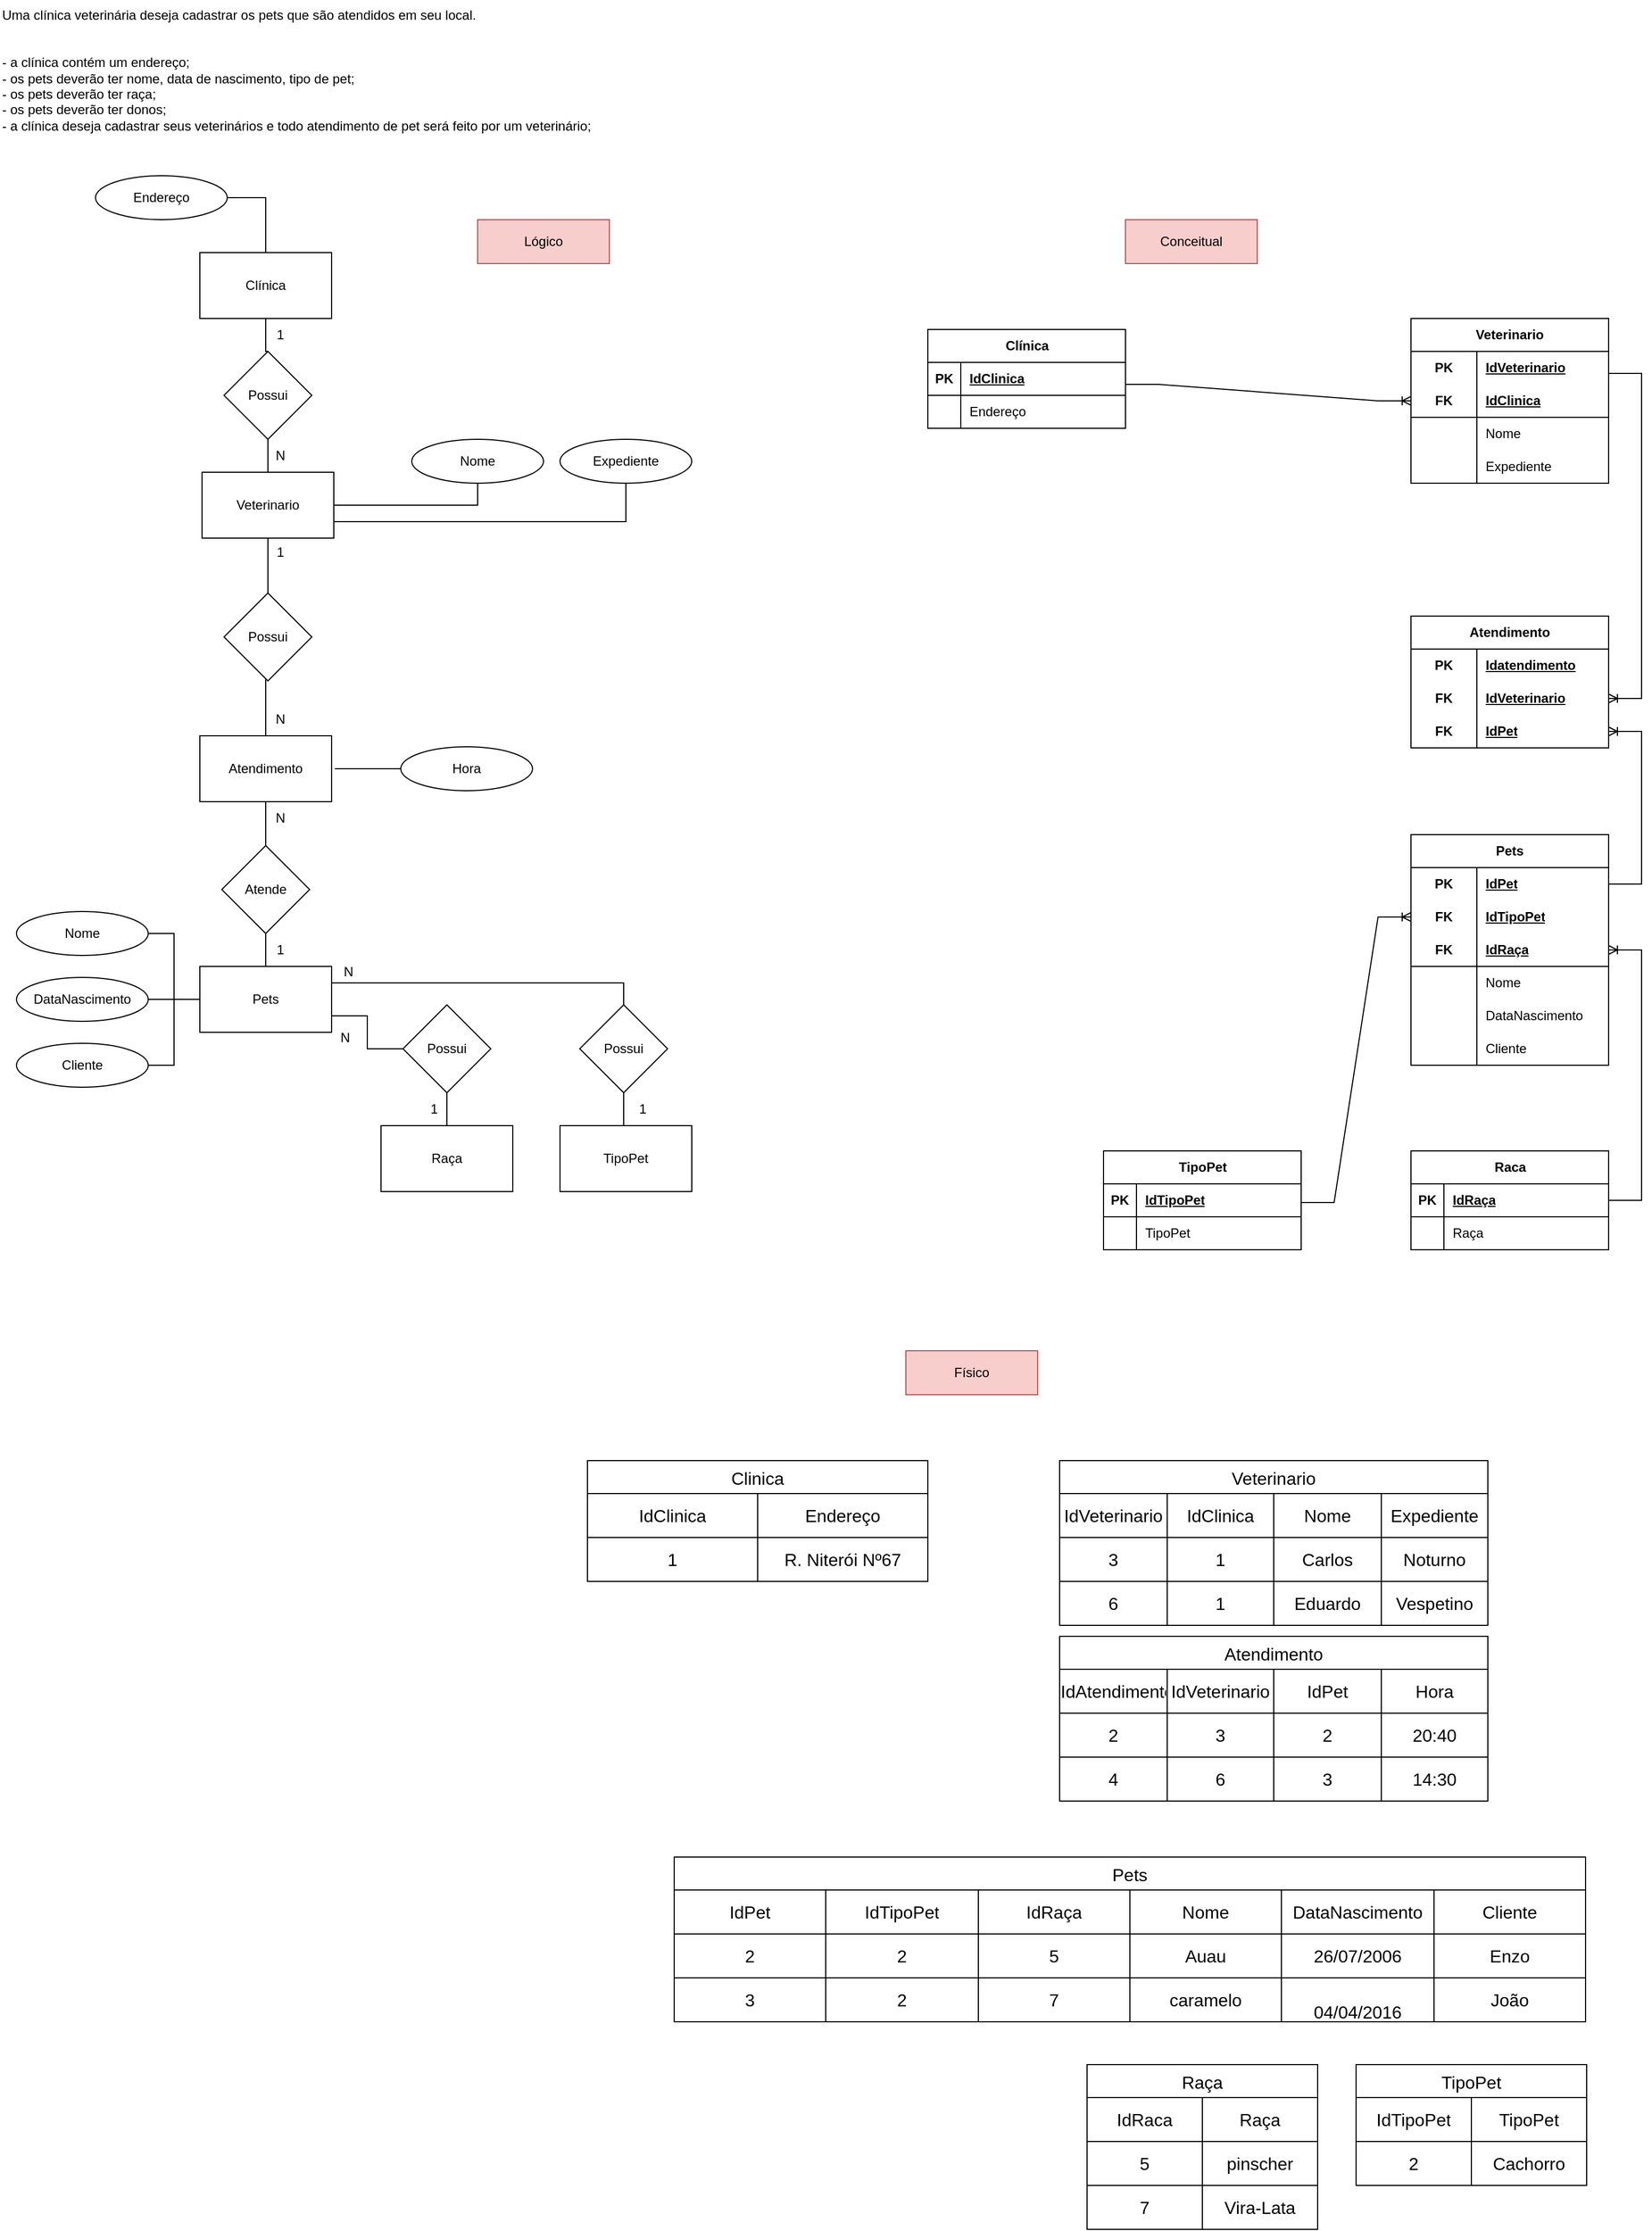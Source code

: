 <mxfile version="21.6.5" type="device">
  <diagram name="Página-1" id="NN_8PPng1AFwNW3Biz9l">
    <mxGraphModel dx="2100" dy="1034" grid="1" gridSize="10" guides="1" tooltips="1" connect="1" arrows="1" fold="1" page="1" pageScale="1" pageWidth="1654" pageHeight="2336" math="0" shadow="0">
      <root>
        <mxCell id="0" />
        <mxCell id="1" parent="0" />
        <mxCell id="2ybAQO_uClmqS2pj12lF-1" value="Uma clínica veterinária deseja cadastrar os pets que são atendidos em seu local.&#xa;&#xa;&#xa;- a clínica contém um endereço;&#xa;- os pets deverão ter nome, data de nascimento, tipo de pet;&#xa;- os pets deverão ter raça;&#xa;- os pets deverão ter donos;&#xa;- a clínica deseja cadastrar seus veterinários e todo atendimento de pet será feito por um veterinário;" style="text;whiteSpace=wrap;" parent="1" vertex="1">
          <mxGeometry x="85" y="30" width="560" height="150" as="geometry" />
        </mxCell>
        <mxCell id="2ybAQO_uClmqS2pj12lF-2" value="Clínica" style="rounded=0;whiteSpace=wrap;html=1;" parent="1" vertex="1">
          <mxGeometry x="267" y="260" width="120" height="60" as="geometry" />
        </mxCell>
        <mxCell id="2ybAQO_uClmqS2pj12lF-3" style="edgeStyle=orthogonalEdgeStyle;rounded=0;orthogonalLoop=1;jettySize=auto;html=1;exitX=1;exitY=0.5;exitDx=0;exitDy=0;entryX=0.5;entryY=0;entryDx=0;entryDy=0;endArrow=none;endFill=0;" parent="1" source="2ybAQO_uClmqS2pj12lF-4" target="2ybAQO_uClmqS2pj12lF-2" edge="1">
          <mxGeometry relative="1" as="geometry" />
        </mxCell>
        <mxCell id="2ybAQO_uClmqS2pj12lF-4" value="Endereço" style="ellipse;whiteSpace=wrap;html=1;" parent="1" vertex="1">
          <mxGeometry x="172" y="190" width="120" height="40" as="geometry" />
        </mxCell>
        <mxCell id="PG2TDqOrH2tMl1uBY6c7-28" style="edgeStyle=orthogonalEdgeStyle;rounded=0;orthogonalLoop=1;jettySize=auto;html=1;exitX=0.5;exitY=1;exitDx=0;exitDy=0;entryX=1;entryY=0.75;entryDx=0;entryDy=0;endArrow=none;endFill=0;" parent="1" source="2ybAQO_uClmqS2pj12lF-5" target="2ybAQO_uClmqS2pj12lF-43" edge="1">
          <mxGeometry relative="1" as="geometry" />
        </mxCell>
        <mxCell id="2ybAQO_uClmqS2pj12lF-5" value="Expediente" style="ellipse;whiteSpace=wrap;html=1;" parent="1" vertex="1">
          <mxGeometry x="595" y="430" width="120" height="40" as="geometry" />
        </mxCell>
        <mxCell id="PG2TDqOrH2tMl1uBY6c7-20" value="" style="edgeStyle=orthogonalEdgeStyle;rounded=0;orthogonalLoop=1;jettySize=auto;html=1;endArrow=none;endFill=0;" parent="1" source="2ybAQO_uClmqS2pj12lF-6" target="2ybAQO_uClmqS2pj12lF-53" edge="1">
          <mxGeometry relative="1" as="geometry" />
        </mxCell>
        <mxCell id="2ybAQO_uClmqS2pj12lF-6" value="Pets" style="rounded=0;whiteSpace=wrap;html=1;" parent="1" vertex="1">
          <mxGeometry x="267" y="910" width="120" height="60" as="geometry" />
        </mxCell>
        <mxCell id="2ybAQO_uClmqS2pj12lF-32" style="edgeStyle=orthogonalEdgeStyle;rounded=0;orthogonalLoop=1;jettySize=auto;html=1;exitX=1;exitY=0.5;exitDx=0;exitDy=0;entryX=0;entryY=0.5;entryDx=0;entryDy=0;endArrow=none;endFill=0;" parent="1" source="2ybAQO_uClmqS2pj12lF-12" target="2ybAQO_uClmqS2pj12lF-6" edge="1">
          <mxGeometry relative="1" as="geometry" />
        </mxCell>
        <mxCell id="2ybAQO_uClmqS2pj12lF-12" value="Nome" style="ellipse;whiteSpace=wrap;html=1;" parent="1" vertex="1">
          <mxGeometry x="100" y="860" width="120" height="40" as="geometry" />
        </mxCell>
        <mxCell id="2ybAQO_uClmqS2pj12lF-33" style="edgeStyle=orthogonalEdgeStyle;rounded=0;orthogonalLoop=1;jettySize=auto;html=1;exitX=1;exitY=0.5;exitDx=0;exitDy=0;entryX=0;entryY=0.5;entryDx=0;entryDy=0;endArrow=none;endFill=0;" parent="1" source="2ybAQO_uClmqS2pj12lF-25" target="2ybAQO_uClmqS2pj12lF-6" edge="1">
          <mxGeometry relative="1" as="geometry" />
        </mxCell>
        <mxCell id="2ybAQO_uClmqS2pj12lF-25" value="DataNascimento" style="ellipse;whiteSpace=wrap;html=1;" parent="1" vertex="1">
          <mxGeometry x="100" y="920" width="120" height="40" as="geometry" />
        </mxCell>
        <mxCell id="PG2TDqOrH2tMl1uBY6c7-5" style="edgeStyle=orthogonalEdgeStyle;rounded=0;orthogonalLoop=1;jettySize=auto;html=1;exitX=1;exitY=0.5;exitDx=0;exitDy=0;entryX=0;entryY=0.5;entryDx=0;entryDy=0;endArrow=none;endFill=0;" parent="1" source="2ybAQO_uClmqS2pj12lF-36" target="2ybAQO_uClmqS2pj12lF-6" edge="1">
          <mxGeometry relative="1" as="geometry" />
        </mxCell>
        <mxCell id="2ybAQO_uClmqS2pj12lF-36" value="Cliente" style="ellipse;whiteSpace=wrap;html=1;" parent="1" vertex="1">
          <mxGeometry x="100" y="980" width="120" height="40" as="geometry" />
        </mxCell>
        <mxCell id="PG2TDqOrH2tMl1uBY6c7-21" style="edgeStyle=orthogonalEdgeStyle;rounded=0;orthogonalLoop=1;jettySize=auto;html=1;exitX=0.5;exitY=0;exitDx=0;exitDy=0;entryX=0.5;entryY=1;entryDx=0;entryDy=0;endArrow=none;endFill=0;" parent="1" source="2ybAQO_uClmqS2pj12lF-43" target="PG2TDqOrH2tMl1uBY6c7-15" edge="1">
          <mxGeometry relative="1" as="geometry" />
        </mxCell>
        <mxCell id="2ybAQO_uClmqS2pj12lF-43" value="Veterinario" style="rounded=0;whiteSpace=wrap;html=1;" parent="1" vertex="1">
          <mxGeometry x="269" y="460" width="120" height="60" as="geometry" />
        </mxCell>
        <mxCell id="PG2TDqOrH2tMl1uBY6c7-29" style="edgeStyle=orthogonalEdgeStyle;rounded=0;orthogonalLoop=1;jettySize=auto;html=1;exitX=0.5;exitY=1;exitDx=0;exitDy=0;endArrow=none;endFill=0;" parent="1" source="2ybAQO_uClmqS2pj12lF-46" target="2ybAQO_uClmqS2pj12lF-43" edge="1">
          <mxGeometry relative="1" as="geometry" />
        </mxCell>
        <mxCell id="2ybAQO_uClmqS2pj12lF-46" value="Nome" style="ellipse;whiteSpace=wrap;html=1;" parent="1" vertex="1">
          <mxGeometry x="460" y="430" width="120" height="40" as="geometry" />
        </mxCell>
        <mxCell id="PG2TDqOrH2tMl1uBY6c7-19" value="" style="edgeStyle=orthogonalEdgeStyle;rounded=0;orthogonalLoop=1;jettySize=auto;html=1;endArrow=none;endFill=0;" parent="1" source="2ybAQO_uClmqS2pj12lF-53" target="PG2TDqOrH2tMl1uBY6c7-10" edge="1">
          <mxGeometry relative="1" as="geometry" />
        </mxCell>
        <mxCell id="2ybAQO_uClmqS2pj12lF-53" value="Atende" style="rhombus;whiteSpace=wrap;html=1;" parent="1" vertex="1">
          <mxGeometry x="287" y="800" width="80" height="80" as="geometry" />
        </mxCell>
        <mxCell id="PG2TDqOrH2tMl1uBY6c7-12" style="edgeStyle=orthogonalEdgeStyle;rounded=0;orthogonalLoop=1;jettySize=auto;html=1;exitX=0.5;exitY=0;exitDx=0;exitDy=0;entryX=0.5;entryY=1;entryDx=0;entryDy=0;endArrow=none;endFill=0;" parent="1" source="PG2TDqOrH2tMl1uBY6c7-2" target="PG2TDqOrH2tMl1uBY6c7-6" edge="1">
          <mxGeometry relative="1" as="geometry" />
        </mxCell>
        <mxCell id="PG2TDqOrH2tMl1uBY6c7-2" value="TipoPet" style="rounded=0;whiteSpace=wrap;html=1;" parent="1" vertex="1">
          <mxGeometry x="595" y="1055" width="120" height="60" as="geometry" />
        </mxCell>
        <mxCell id="PG2TDqOrH2tMl1uBY6c7-11" style="edgeStyle=orthogonalEdgeStyle;rounded=0;orthogonalLoop=1;jettySize=auto;html=1;exitX=0.5;exitY=0;exitDx=0;exitDy=0;entryX=0.5;entryY=1;entryDx=0;entryDy=0;endArrow=none;endFill=0;" parent="1" source="PG2TDqOrH2tMl1uBY6c7-3" target="PG2TDqOrH2tMl1uBY6c7-4" edge="1">
          <mxGeometry relative="1" as="geometry" />
        </mxCell>
        <mxCell id="PG2TDqOrH2tMl1uBY6c7-3" value="Raça" style="rounded=0;whiteSpace=wrap;html=1;" parent="1" vertex="1">
          <mxGeometry x="432" y="1055" width="120" height="60" as="geometry" />
        </mxCell>
        <mxCell id="PG2TDqOrH2tMl1uBY6c7-22" style="edgeStyle=orthogonalEdgeStyle;rounded=0;orthogonalLoop=1;jettySize=auto;html=1;entryX=1;entryY=0.75;entryDx=0;entryDy=0;endArrow=none;endFill=0;" parent="1" source="PG2TDqOrH2tMl1uBY6c7-4" target="2ybAQO_uClmqS2pj12lF-6" edge="1">
          <mxGeometry relative="1" as="geometry" />
        </mxCell>
        <mxCell id="PG2TDqOrH2tMl1uBY6c7-4" value="Possui" style="rhombus;whiteSpace=wrap;html=1;" parent="1" vertex="1">
          <mxGeometry x="452" y="945" width="80" height="80" as="geometry" />
        </mxCell>
        <mxCell id="PG2TDqOrH2tMl1uBY6c7-23" style="edgeStyle=orthogonalEdgeStyle;rounded=0;orthogonalLoop=1;jettySize=auto;html=1;exitX=0.5;exitY=0;exitDx=0;exitDy=0;entryX=1;entryY=0.25;entryDx=0;entryDy=0;endArrow=none;endFill=0;" parent="1" source="PG2TDqOrH2tMl1uBY6c7-6" target="2ybAQO_uClmqS2pj12lF-6" edge="1">
          <mxGeometry relative="1" as="geometry" />
        </mxCell>
        <mxCell id="PG2TDqOrH2tMl1uBY6c7-6" value="Possui" style="rhombus;whiteSpace=wrap;html=1;" parent="1" vertex="1">
          <mxGeometry x="613" y="945" width="80" height="80" as="geometry" />
        </mxCell>
        <mxCell id="PG2TDqOrH2tMl1uBY6c7-17" style="edgeStyle=orthogonalEdgeStyle;rounded=0;orthogonalLoop=1;jettySize=auto;html=1;endArrow=none;endFill=0;" parent="1" source="PG2TDqOrH2tMl1uBY6c7-10" edge="1">
          <mxGeometry relative="1" as="geometry">
            <mxPoint x="327" y="660" as="targetPoint" />
          </mxGeometry>
        </mxCell>
        <mxCell id="PG2TDqOrH2tMl1uBY6c7-24" style="edgeStyle=orthogonalEdgeStyle;rounded=0;orthogonalLoop=1;jettySize=auto;html=1;entryX=0.5;entryY=1;entryDx=0;entryDy=0;endArrow=none;endFill=0;" parent="1" source="PG2TDqOrH2tMl1uBY6c7-10" target="2ybAQO_uClmqS2pj12lF-43" edge="1">
          <mxGeometry relative="1" as="geometry" />
        </mxCell>
        <mxCell id="PG2TDqOrH2tMl1uBY6c7-10" value="Atendimento" style="rounded=0;whiteSpace=wrap;html=1;" parent="1" vertex="1">
          <mxGeometry x="267" y="700" width="120" height="60" as="geometry" />
        </mxCell>
        <mxCell id="PG2TDqOrH2tMl1uBY6c7-16" style="edgeStyle=orthogonalEdgeStyle;rounded=0;orthogonalLoop=1;jettySize=auto;html=1;exitX=0.5;exitY=0;exitDx=0;exitDy=0;entryX=0.5;entryY=1;entryDx=0;entryDy=0;endArrow=none;endFill=0;" parent="1" source="PG2TDqOrH2tMl1uBY6c7-15" target="2ybAQO_uClmqS2pj12lF-2" edge="1">
          <mxGeometry relative="1" as="geometry" />
        </mxCell>
        <mxCell id="PG2TDqOrH2tMl1uBY6c7-15" value="Possui" style="rhombus;whiteSpace=wrap;html=1;" parent="1" vertex="1">
          <mxGeometry x="289" y="350" width="80" height="80" as="geometry" />
        </mxCell>
        <mxCell id="PG2TDqOrH2tMl1uBY6c7-26" value="Possui" style="rhombus;whiteSpace=wrap;html=1;" parent="1" vertex="1">
          <mxGeometry x="289" y="570" width="80" height="80" as="geometry" />
        </mxCell>
        <mxCell id="PG2TDqOrH2tMl1uBY6c7-30" value="1" style="text;html=1;align=center;verticalAlign=middle;resizable=0;points=[];autosize=1;strokeColor=none;fillColor=none;" parent="1" vertex="1">
          <mxGeometry x="325" y="320" width="30" height="30" as="geometry" />
        </mxCell>
        <mxCell id="PG2TDqOrH2tMl1uBY6c7-31" value="N" style="text;html=1;align=center;verticalAlign=middle;resizable=0;points=[];autosize=1;strokeColor=none;fillColor=none;" parent="1" vertex="1">
          <mxGeometry x="325" y="430" width="30" height="30" as="geometry" />
        </mxCell>
        <mxCell id="PG2TDqOrH2tMl1uBY6c7-32" value="1" style="text;html=1;align=center;verticalAlign=middle;resizable=0;points=[];autosize=1;strokeColor=none;fillColor=none;" parent="1" vertex="1">
          <mxGeometry x="325" y="880" width="30" height="30" as="geometry" />
        </mxCell>
        <mxCell id="PG2TDqOrH2tMl1uBY6c7-33" value="N" style="text;html=1;align=center;verticalAlign=middle;resizable=0;points=[];autosize=1;strokeColor=none;fillColor=none;" parent="1" vertex="1">
          <mxGeometry x="325" y="760" width="30" height="30" as="geometry" />
        </mxCell>
        <mxCell id="PG2TDqOrH2tMl1uBY6c7-34" value="N" style="text;html=1;align=center;verticalAlign=middle;resizable=0;points=[];autosize=1;strokeColor=none;fillColor=none;" parent="1" vertex="1">
          <mxGeometry x="325" y="670" width="30" height="30" as="geometry" />
        </mxCell>
        <mxCell id="PG2TDqOrH2tMl1uBY6c7-35" value="1" style="text;html=1;align=center;verticalAlign=middle;resizable=0;points=[];autosize=1;strokeColor=none;fillColor=none;" parent="1" vertex="1">
          <mxGeometry x="465" y="1025" width="30" height="30" as="geometry" />
        </mxCell>
        <mxCell id="PG2TDqOrH2tMl1uBY6c7-36" value="1" style="text;html=1;align=center;verticalAlign=middle;resizable=0;points=[];autosize=1;strokeColor=none;fillColor=none;" parent="1" vertex="1">
          <mxGeometry x="655" y="1025" width="30" height="30" as="geometry" />
        </mxCell>
        <mxCell id="PG2TDqOrH2tMl1uBY6c7-38" value="N" style="text;html=1;align=center;verticalAlign=middle;resizable=0;points=[];autosize=1;strokeColor=none;fillColor=none;" parent="1" vertex="1">
          <mxGeometry x="384" y="960" width="30" height="30" as="geometry" />
        </mxCell>
        <mxCell id="PG2TDqOrH2tMl1uBY6c7-39" value="N" style="text;html=1;align=center;verticalAlign=middle;resizable=0;points=[];autosize=1;strokeColor=none;fillColor=none;" parent="1" vertex="1">
          <mxGeometry x="387" y="900" width="30" height="30" as="geometry" />
        </mxCell>
        <mxCell id="5PwIqEvoctT9Np57rUsN-1" value="Clínica" style="shape=table;startSize=30;container=1;collapsible=1;childLayout=tableLayout;fixedRows=1;rowLines=0;fontStyle=1;align=center;resizeLast=1;html=1;" parent="1" vertex="1">
          <mxGeometry x="930" y="330" width="180" height="90" as="geometry" />
        </mxCell>
        <mxCell id="5PwIqEvoctT9Np57rUsN-2" value="" style="shape=tableRow;horizontal=0;startSize=0;swimlaneHead=0;swimlaneBody=0;fillColor=none;collapsible=0;dropTarget=0;points=[[0,0.5],[1,0.5]];portConstraint=eastwest;top=0;left=0;right=0;bottom=1;" parent="5PwIqEvoctT9Np57rUsN-1" vertex="1">
          <mxGeometry y="30" width="180" height="30" as="geometry" />
        </mxCell>
        <mxCell id="5PwIqEvoctT9Np57rUsN-3" value="PK" style="shape=partialRectangle;connectable=0;fillColor=none;top=0;left=0;bottom=0;right=0;fontStyle=1;overflow=hidden;whiteSpace=wrap;html=1;" parent="5PwIqEvoctT9Np57rUsN-2" vertex="1">
          <mxGeometry width="30" height="30" as="geometry">
            <mxRectangle width="30" height="30" as="alternateBounds" />
          </mxGeometry>
        </mxCell>
        <mxCell id="5PwIqEvoctT9Np57rUsN-4" value="IdClinica" style="shape=partialRectangle;connectable=0;fillColor=none;top=0;left=0;bottom=0;right=0;align=left;spacingLeft=6;fontStyle=5;overflow=hidden;whiteSpace=wrap;html=1;" parent="5PwIqEvoctT9Np57rUsN-2" vertex="1">
          <mxGeometry x="30" width="150" height="30" as="geometry">
            <mxRectangle width="150" height="30" as="alternateBounds" />
          </mxGeometry>
        </mxCell>
        <mxCell id="5PwIqEvoctT9Np57rUsN-5" value="" style="shape=tableRow;horizontal=0;startSize=0;swimlaneHead=0;swimlaneBody=0;fillColor=none;collapsible=0;dropTarget=0;points=[[0,0.5],[1,0.5]];portConstraint=eastwest;top=0;left=0;right=0;bottom=0;" parent="5PwIqEvoctT9Np57rUsN-1" vertex="1">
          <mxGeometry y="60" width="180" height="30" as="geometry" />
        </mxCell>
        <mxCell id="5PwIqEvoctT9Np57rUsN-6" value="" style="shape=partialRectangle;connectable=0;fillColor=none;top=0;left=0;bottom=0;right=0;editable=1;overflow=hidden;whiteSpace=wrap;html=1;" parent="5PwIqEvoctT9Np57rUsN-5" vertex="1">
          <mxGeometry width="30" height="30" as="geometry">
            <mxRectangle width="30" height="30" as="alternateBounds" />
          </mxGeometry>
        </mxCell>
        <mxCell id="5PwIqEvoctT9Np57rUsN-7" value="Endereço" style="shape=partialRectangle;connectable=0;fillColor=none;top=0;left=0;bottom=0;right=0;align=left;spacingLeft=6;overflow=hidden;whiteSpace=wrap;html=1;" parent="5PwIqEvoctT9Np57rUsN-5" vertex="1">
          <mxGeometry x="30" width="150" height="30" as="geometry">
            <mxRectangle width="150" height="30" as="alternateBounds" />
          </mxGeometry>
        </mxCell>
        <mxCell id="5PwIqEvoctT9Np57rUsN-14" value="Veterinario" style="shape=table;startSize=30;container=1;collapsible=1;childLayout=tableLayout;fixedRows=1;rowLines=0;fontStyle=1;align=center;resizeLast=1;html=1;whiteSpace=wrap;" parent="1" vertex="1">
          <mxGeometry x="1370" y="320" width="180" height="150" as="geometry" />
        </mxCell>
        <mxCell id="5PwIqEvoctT9Np57rUsN-15" value="" style="shape=tableRow;horizontal=0;startSize=0;swimlaneHead=0;swimlaneBody=0;fillColor=none;collapsible=0;dropTarget=0;points=[[0,0.5],[1,0.5]];portConstraint=eastwest;top=0;left=0;right=0;bottom=0;html=1;" parent="5PwIqEvoctT9Np57rUsN-14" vertex="1">
          <mxGeometry y="30" width="180" height="30" as="geometry" />
        </mxCell>
        <mxCell id="5PwIqEvoctT9Np57rUsN-16" value="PK" style="shape=partialRectangle;connectable=0;fillColor=none;top=0;left=0;bottom=0;right=0;fontStyle=1;overflow=hidden;html=1;whiteSpace=wrap;" parent="5PwIqEvoctT9Np57rUsN-15" vertex="1">
          <mxGeometry width="60" height="30" as="geometry">
            <mxRectangle width="60" height="30" as="alternateBounds" />
          </mxGeometry>
        </mxCell>
        <mxCell id="5PwIqEvoctT9Np57rUsN-17" value="IdVeterinario" style="shape=partialRectangle;connectable=0;fillColor=none;top=0;left=0;bottom=0;right=0;align=left;spacingLeft=6;fontStyle=5;overflow=hidden;html=1;whiteSpace=wrap;" parent="5PwIqEvoctT9Np57rUsN-15" vertex="1">
          <mxGeometry x="60" width="120" height="30" as="geometry">
            <mxRectangle width="120" height="30" as="alternateBounds" />
          </mxGeometry>
        </mxCell>
        <mxCell id="5PwIqEvoctT9Np57rUsN-18" value="" style="shape=tableRow;horizontal=0;startSize=0;swimlaneHead=0;swimlaneBody=0;fillColor=none;collapsible=0;dropTarget=0;points=[[0,0.5],[1,0.5]];portConstraint=eastwest;top=0;left=0;right=0;bottom=1;html=1;" parent="5PwIqEvoctT9Np57rUsN-14" vertex="1">
          <mxGeometry y="60" width="180" height="30" as="geometry" />
        </mxCell>
        <mxCell id="5PwIqEvoctT9Np57rUsN-19" value="FK" style="shape=partialRectangle;connectable=0;fillColor=none;top=0;left=0;bottom=0;right=0;fontStyle=1;overflow=hidden;html=1;whiteSpace=wrap;" parent="5PwIqEvoctT9Np57rUsN-18" vertex="1">
          <mxGeometry width="60" height="30" as="geometry">
            <mxRectangle width="60" height="30" as="alternateBounds" />
          </mxGeometry>
        </mxCell>
        <mxCell id="5PwIqEvoctT9Np57rUsN-20" value="IdClinica" style="shape=partialRectangle;connectable=0;fillColor=none;top=0;left=0;bottom=0;right=0;align=left;spacingLeft=6;fontStyle=5;overflow=hidden;html=1;whiteSpace=wrap;" parent="5PwIqEvoctT9Np57rUsN-18" vertex="1">
          <mxGeometry x="60" width="120" height="30" as="geometry">
            <mxRectangle width="120" height="30" as="alternateBounds" />
          </mxGeometry>
        </mxCell>
        <mxCell id="5PwIqEvoctT9Np57rUsN-21" value="" style="shape=tableRow;horizontal=0;startSize=0;swimlaneHead=0;swimlaneBody=0;fillColor=none;collapsible=0;dropTarget=0;points=[[0,0.5],[1,0.5]];portConstraint=eastwest;top=0;left=0;right=0;bottom=0;html=1;" parent="5PwIqEvoctT9Np57rUsN-14" vertex="1">
          <mxGeometry y="90" width="180" height="30" as="geometry" />
        </mxCell>
        <mxCell id="5PwIqEvoctT9Np57rUsN-22" value="" style="shape=partialRectangle;connectable=0;fillColor=none;top=0;left=0;bottom=0;right=0;editable=1;overflow=hidden;html=1;whiteSpace=wrap;" parent="5PwIqEvoctT9Np57rUsN-21" vertex="1">
          <mxGeometry width="60" height="30" as="geometry">
            <mxRectangle width="60" height="30" as="alternateBounds" />
          </mxGeometry>
        </mxCell>
        <mxCell id="5PwIqEvoctT9Np57rUsN-23" value="Nome" style="shape=partialRectangle;connectable=0;fillColor=none;top=0;left=0;bottom=0;right=0;align=left;spacingLeft=6;overflow=hidden;html=1;whiteSpace=wrap;" parent="5PwIqEvoctT9Np57rUsN-21" vertex="1">
          <mxGeometry x="60" width="120" height="30" as="geometry">
            <mxRectangle width="120" height="30" as="alternateBounds" />
          </mxGeometry>
        </mxCell>
        <mxCell id="5PwIqEvoctT9Np57rUsN-24" value="" style="shape=tableRow;horizontal=0;startSize=0;swimlaneHead=0;swimlaneBody=0;fillColor=none;collapsible=0;dropTarget=0;points=[[0,0.5],[1,0.5]];portConstraint=eastwest;top=0;left=0;right=0;bottom=0;html=1;" parent="5PwIqEvoctT9Np57rUsN-14" vertex="1">
          <mxGeometry y="120" width="180" height="30" as="geometry" />
        </mxCell>
        <mxCell id="5PwIqEvoctT9Np57rUsN-25" value="" style="shape=partialRectangle;connectable=0;fillColor=none;top=0;left=0;bottom=0;right=0;editable=1;overflow=hidden;html=1;whiteSpace=wrap;" parent="5PwIqEvoctT9Np57rUsN-24" vertex="1">
          <mxGeometry width="60" height="30" as="geometry">
            <mxRectangle width="60" height="30" as="alternateBounds" />
          </mxGeometry>
        </mxCell>
        <mxCell id="5PwIqEvoctT9Np57rUsN-26" value="Expediente" style="shape=partialRectangle;connectable=0;fillColor=none;top=0;left=0;bottom=0;right=0;align=left;spacingLeft=6;overflow=hidden;html=1;whiteSpace=wrap;" parent="5PwIqEvoctT9Np57rUsN-24" vertex="1">
          <mxGeometry x="60" width="120" height="30" as="geometry">
            <mxRectangle width="120" height="30" as="alternateBounds" />
          </mxGeometry>
        </mxCell>
        <mxCell id="5PwIqEvoctT9Np57rUsN-27" value="1" style="text;html=1;align=center;verticalAlign=middle;resizable=0;points=[];autosize=1;strokeColor=none;fillColor=none;" parent="1" vertex="1">
          <mxGeometry x="325" y="518" width="30" height="30" as="geometry" />
        </mxCell>
        <mxCell id="5PwIqEvoctT9Np57rUsN-28" value="Atendimento" style="shape=table;startSize=30;container=1;collapsible=1;childLayout=tableLayout;fixedRows=1;rowLines=0;fontStyle=1;align=center;resizeLast=1;html=1;whiteSpace=wrap;" parent="1" vertex="1">
          <mxGeometry x="1370" y="591" width="180" height="120" as="geometry" />
        </mxCell>
        <mxCell id="5PwIqEvoctT9Np57rUsN-29" value="" style="shape=tableRow;horizontal=0;startSize=0;swimlaneHead=0;swimlaneBody=0;fillColor=none;collapsible=0;dropTarget=0;points=[[0,0.5],[1,0.5]];portConstraint=eastwest;top=0;left=0;right=0;bottom=0;html=1;" parent="5PwIqEvoctT9Np57rUsN-28" vertex="1">
          <mxGeometry y="30" width="180" height="30" as="geometry" />
        </mxCell>
        <mxCell id="5PwIqEvoctT9Np57rUsN-30" value="PK" style="shape=partialRectangle;connectable=0;fillColor=none;top=0;left=0;bottom=0;right=0;fontStyle=1;overflow=hidden;html=1;whiteSpace=wrap;" parent="5PwIqEvoctT9Np57rUsN-29" vertex="1">
          <mxGeometry width="60" height="30" as="geometry">
            <mxRectangle width="60" height="30" as="alternateBounds" />
          </mxGeometry>
        </mxCell>
        <mxCell id="5PwIqEvoctT9Np57rUsN-31" value="Idatendimento" style="shape=partialRectangle;connectable=0;fillColor=none;top=0;left=0;bottom=0;right=0;align=left;spacingLeft=6;fontStyle=5;overflow=hidden;html=1;whiteSpace=wrap;" parent="5PwIqEvoctT9Np57rUsN-29" vertex="1">
          <mxGeometry x="60" width="120" height="30" as="geometry">
            <mxRectangle width="120" height="30" as="alternateBounds" />
          </mxGeometry>
        </mxCell>
        <mxCell id="5PwIqEvoctT9Np57rUsN-57" style="shape=tableRow;horizontal=0;startSize=0;swimlaneHead=0;swimlaneBody=0;fillColor=none;collapsible=0;dropTarget=0;points=[[0,0.5],[1,0.5]];portConstraint=eastwest;top=0;left=0;right=0;bottom=0;html=1;" parent="5PwIqEvoctT9Np57rUsN-28" vertex="1">
          <mxGeometry y="60" width="180" height="30" as="geometry" />
        </mxCell>
        <mxCell id="5PwIqEvoctT9Np57rUsN-58" value="FK" style="shape=partialRectangle;connectable=0;fillColor=none;top=0;left=0;bottom=0;right=0;fontStyle=1;overflow=hidden;html=1;whiteSpace=wrap;" parent="5PwIqEvoctT9Np57rUsN-57" vertex="1">
          <mxGeometry width="60" height="30" as="geometry">
            <mxRectangle width="60" height="30" as="alternateBounds" />
          </mxGeometry>
        </mxCell>
        <mxCell id="5PwIqEvoctT9Np57rUsN-59" value="IdVeterinario" style="shape=partialRectangle;connectable=0;fillColor=none;top=0;left=0;bottom=0;right=0;align=left;spacingLeft=6;fontStyle=5;overflow=hidden;html=1;whiteSpace=wrap;" parent="5PwIqEvoctT9Np57rUsN-57" vertex="1">
          <mxGeometry x="60" width="120" height="30" as="geometry">
            <mxRectangle width="120" height="30" as="alternateBounds" />
          </mxGeometry>
        </mxCell>
        <mxCell id="5PwIqEvoctT9Np57rUsN-97" style="shape=tableRow;horizontal=0;startSize=0;swimlaneHead=0;swimlaneBody=0;fillColor=none;collapsible=0;dropTarget=0;points=[[0,0.5],[1,0.5]];portConstraint=eastwest;top=0;left=0;right=0;bottom=0;html=1;" parent="5PwIqEvoctT9Np57rUsN-28" vertex="1">
          <mxGeometry y="90" width="180" height="30" as="geometry" />
        </mxCell>
        <mxCell id="5PwIqEvoctT9Np57rUsN-98" value="FK" style="shape=partialRectangle;connectable=0;fillColor=none;top=0;left=0;bottom=0;right=0;fontStyle=1;overflow=hidden;html=1;whiteSpace=wrap;" parent="5PwIqEvoctT9Np57rUsN-97" vertex="1">
          <mxGeometry width="60" height="30" as="geometry">
            <mxRectangle width="60" height="30" as="alternateBounds" />
          </mxGeometry>
        </mxCell>
        <mxCell id="5PwIqEvoctT9Np57rUsN-99" value="IdPet" style="shape=partialRectangle;connectable=0;fillColor=none;top=0;left=0;bottom=0;right=0;align=left;spacingLeft=6;fontStyle=5;overflow=hidden;html=1;whiteSpace=wrap;" parent="5PwIqEvoctT9Np57rUsN-97" vertex="1">
          <mxGeometry x="60" width="120" height="30" as="geometry">
            <mxRectangle width="120" height="30" as="alternateBounds" />
          </mxGeometry>
        </mxCell>
        <mxCell id="5PwIqEvoctT9Np57rUsN-41" value="Pets" style="shape=table;startSize=30;container=1;collapsible=1;childLayout=tableLayout;fixedRows=1;rowLines=0;fontStyle=1;align=center;resizeLast=1;html=1;whiteSpace=wrap;" parent="1" vertex="1">
          <mxGeometry x="1370" y="790" width="180" height="210" as="geometry" />
        </mxCell>
        <mxCell id="5PwIqEvoctT9Np57rUsN-42" value="" style="shape=tableRow;horizontal=0;startSize=0;swimlaneHead=0;swimlaneBody=0;fillColor=none;collapsible=0;dropTarget=0;points=[[0,0.5],[1,0.5]];portConstraint=eastwest;top=0;left=0;right=0;bottom=0;html=1;" parent="5PwIqEvoctT9Np57rUsN-41" vertex="1">
          <mxGeometry y="30" width="180" height="30" as="geometry" />
        </mxCell>
        <mxCell id="5PwIqEvoctT9Np57rUsN-43" value="PK" style="shape=partialRectangle;connectable=0;fillColor=none;top=0;left=0;bottom=0;right=0;fontStyle=1;overflow=hidden;html=1;whiteSpace=wrap;" parent="5PwIqEvoctT9Np57rUsN-42" vertex="1">
          <mxGeometry width="60" height="30" as="geometry">
            <mxRectangle width="60" height="30" as="alternateBounds" />
          </mxGeometry>
        </mxCell>
        <mxCell id="5PwIqEvoctT9Np57rUsN-44" value="IdPet" style="shape=partialRectangle;connectable=0;fillColor=none;top=0;left=0;bottom=0;right=0;align=left;spacingLeft=6;fontStyle=5;overflow=hidden;html=1;whiteSpace=wrap;" parent="5PwIqEvoctT9Np57rUsN-42" vertex="1">
          <mxGeometry x="60" width="120" height="30" as="geometry">
            <mxRectangle width="120" height="30" as="alternateBounds" />
          </mxGeometry>
        </mxCell>
        <mxCell id="5PwIqEvoctT9Np57rUsN-63" style="shape=tableRow;horizontal=0;startSize=0;swimlaneHead=0;swimlaneBody=0;fillColor=none;collapsible=0;dropTarget=0;points=[[0,0.5],[1,0.5]];portConstraint=eastwest;top=0;left=0;right=0;bottom=0;html=1;" parent="5PwIqEvoctT9Np57rUsN-41" vertex="1">
          <mxGeometry y="60" width="180" height="30" as="geometry" />
        </mxCell>
        <mxCell id="5PwIqEvoctT9Np57rUsN-64" value="FK" style="shape=partialRectangle;connectable=0;fillColor=none;top=0;left=0;bottom=0;right=0;fontStyle=1;overflow=hidden;html=1;whiteSpace=wrap;" parent="5PwIqEvoctT9Np57rUsN-63" vertex="1">
          <mxGeometry width="60" height="30" as="geometry">
            <mxRectangle width="60" height="30" as="alternateBounds" />
          </mxGeometry>
        </mxCell>
        <mxCell id="5PwIqEvoctT9Np57rUsN-65" value="IdTipoPet" style="shape=partialRectangle;connectable=0;fillColor=none;top=0;left=0;bottom=0;right=0;align=left;spacingLeft=6;fontStyle=5;overflow=hidden;html=1;whiteSpace=wrap;" parent="5PwIqEvoctT9Np57rUsN-63" vertex="1">
          <mxGeometry x="60" width="120" height="30" as="geometry">
            <mxRectangle width="120" height="30" as="alternateBounds" />
          </mxGeometry>
        </mxCell>
        <mxCell id="5PwIqEvoctT9Np57rUsN-45" value="" style="shape=tableRow;horizontal=0;startSize=0;swimlaneHead=0;swimlaneBody=0;fillColor=none;collapsible=0;dropTarget=0;points=[[0,0.5],[1,0.5]];portConstraint=eastwest;top=0;left=0;right=0;bottom=1;html=1;" parent="5PwIqEvoctT9Np57rUsN-41" vertex="1">
          <mxGeometry y="90" width="180" height="30" as="geometry" />
        </mxCell>
        <mxCell id="5PwIqEvoctT9Np57rUsN-46" value="FK" style="shape=partialRectangle;connectable=0;fillColor=none;top=0;left=0;bottom=0;right=0;fontStyle=1;overflow=hidden;html=1;whiteSpace=wrap;" parent="5PwIqEvoctT9Np57rUsN-45" vertex="1">
          <mxGeometry width="60" height="30" as="geometry">
            <mxRectangle width="60" height="30" as="alternateBounds" />
          </mxGeometry>
        </mxCell>
        <mxCell id="5PwIqEvoctT9Np57rUsN-47" value="IdRaça" style="shape=partialRectangle;connectable=0;fillColor=none;top=0;left=0;bottom=0;right=0;align=left;spacingLeft=6;fontStyle=5;overflow=hidden;html=1;whiteSpace=wrap;" parent="5PwIqEvoctT9Np57rUsN-45" vertex="1">
          <mxGeometry x="60" width="120" height="30" as="geometry">
            <mxRectangle width="120" height="30" as="alternateBounds" />
          </mxGeometry>
        </mxCell>
        <mxCell id="5PwIqEvoctT9Np57rUsN-48" value="" style="shape=tableRow;horizontal=0;startSize=0;swimlaneHead=0;swimlaneBody=0;fillColor=none;collapsible=0;dropTarget=0;points=[[0,0.5],[1,0.5]];portConstraint=eastwest;top=0;left=0;right=0;bottom=0;html=1;" parent="5PwIqEvoctT9Np57rUsN-41" vertex="1">
          <mxGeometry y="120" width="180" height="30" as="geometry" />
        </mxCell>
        <mxCell id="5PwIqEvoctT9Np57rUsN-49" value="" style="shape=partialRectangle;connectable=0;fillColor=none;top=0;left=0;bottom=0;right=0;editable=1;overflow=hidden;html=1;whiteSpace=wrap;" parent="5PwIqEvoctT9Np57rUsN-48" vertex="1">
          <mxGeometry width="60" height="30" as="geometry">
            <mxRectangle width="60" height="30" as="alternateBounds" />
          </mxGeometry>
        </mxCell>
        <mxCell id="5PwIqEvoctT9Np57rUsN-50" value="Nome" style="shape=partialRectangle;connectable=0;fillColor=none;top=0;left=0;bottom=0;right=0;align=left;spacingLeft=6;overflow=hidden;html=1;whiteSpace=wrap;" parent="5PwIqEvoctT9Np57rUsN-48" vertex="1">
          <mxGeometry x="60" width="120" height="30" as="geometry">
            <mxRectangle width="120" height="30" as="alternateBounds" />
          </mxGeometry>
        </mxCell>
        <mxCell id="5PwIqEvoctT9Np57rUsN-51" value="" style="shape=tableRow;horizontal=0;startSize=0;swimlaneHead=0;swimlaneBody=0;fillColor=none;collapsible=0;dropTarget=0;points=[[0,0.5],[1,0.5]];portConstraint=eastwest;top=0;left=0;right=0;bottom=0;html=1;" parent="5PwIqEvoctT9Np57rUsN-41" vertex="1">
          <mxGeometry y="150" width="180" height="30" as="geometry" />
        </mxCell>
        <mxCell id="5PwIqEvoctT9Np57rUsN-52" value="" style="shape=partialRectangle;connectable=0;fillColor=none;top=0;left=0;bottom=0;right=0;editable=1;overflow=hidden;html=1;whiteSpace=wrap;" parent="5PwIqEvoctT9Np57rUsN-51" vertex="1">
          <mxGeometry width="60" height="30" as="geometry">
            <mxRectangle width="60" height="30" as="alternateBounds" />
          </mxGeometry>
        </mxCell>
        <mxCell id="5PwIqEvoctT9Np57rUsN-53" value="DataNascimento" style="shape=partialRectangle;connectable=0;fillColor=none;top=0;left=0;bottom=0;right=0;align=left;spacingLeft=6;overflow=hidden;html=1;whiteSpace=wrap;" parent="5PwIqEvoctT9Np57rUsN-51" vertex="1">
          <mxGeometry x="60" width="120" height="30" as="geometry">
            <mxRectangle width="120" height="30" as="alternateBounds" />
          </mxGeometry>
        </mxCell>
        <mxCell id="5PwIqEvoctT9Np57rUsN-66" style="shape=tableRow;horizontal=0;startSize=0;swimlaneHead=0;swimlaneBody=0;fillColor=none;collapsible=0;dropTarget=0;points=[[0,0.5],[1,0.5]];portConstraint=eastwest;top=0;left=0;right=0;bottom=0;html=1;" parent="5PwIqEvoctT9Np57rUsN-41" vertex="1">
          <mxGeometry y="180" width="180" height="30" as="geometry" />
        </mxCell>
        <mxCell id="5PwIqEvoctT9Np57rUsN-67" style="shape=partialRectangle;connectable=0;fillColor=none;top=0;left=0;bottom=0;right=0;editable=1;overflow=hidden;html=1;whiteSpace=wrap;" parent="5PwIqEvoctT9Np57rUsN-66" vertex="1">
          <mxGeometry width="60" height="30" as="geometry">
            <mxRectangle width="60" height="30" as="alternateBounds" />
          </mxGeometry>
        </mxCell>
        <mxCell id="5PwIqEvoctT9Np57rUsN-68" value="Cliente" style="shape=partialRectangle;connectable=0;fillColor=none;top=0;left=0;bottom=0;right=0;align=left;spacingLeft=6;overflow=hidden;html=1;whiteSpace=wrap;" parent="5PwIqEvoctT9Np57rUsN-66" vertex="1">
          <mxGeometry x="60" width="120" height="30" as="geometry">
            <mxRectangle width="120" height="30" as="alternateBounds" />
          </mxGeometry>
        </mxCell>
        <mxCell id="5PwIqEvoctT9Np57rUsN-69" value="Raca" style="shape=table;startSize=30;container=1;collapsible=1;childLayout=tableLayout;fixedRows=1;rowLines=0;fontStyle=1;align=center;resizeLast=1;html=1;" parent="1" vertex="1">
          <mxGeometry x="1370" y="1078" width="180" height="90" as="geometry" />
        </mxCell>
        <mxCell id="5PwIqEvoctT9Np57rUsN-70" value="" style="shape=tableRow;horizontal=0;startSize=0;swimlaneHead=0;swimlaneBody=0;fillColor=none;collapsible=0;dropTarget=0;points=[[0,0.5],[1,0.5]];portConstraint=eastwest;top=0;left=0;right=0;bottom=1;" parent="5PwIqEvoctT9Np57rUsN-69" vertex="1">
          <mxGeometry y="30" width="180" height="30" as="geometry" />
        </mxCell>
        <mxCell id="5PwIqEvoctT9Np57rUsN-71" value="PK" style="shape=partialRectangle;connectable=0;fillColor=none;top=0;left=0;bottom=0;right=0;fontStyle=1;overflow=hidden;whiteSpace=wrap;html=1;" parent="5PwIqEvoctT9Np57rUsN-70" vertex="1">
          <mxGeometry width="30" height="30" as="geometry">
            <mxRectangle width="30" height="30" as="alternateBounds" />
          </mxGeometry>
        </mxCell>
        <mxCell id="5PwIqEvoctT9Np57rUsN-72" value="IdRaça" style="shape=partialRectangle;connectable=0;fillColor=none;top=0;left=0;bottom=0;right=0;align=left;spacingLeft=6;fontStyle=5;overflow=hidden;whiteSpace=wrap;html=1;" parent="5PwIqEvoctT9Np57rUsN-70" vertex="1">
          <mxGeometry x="30" width="150" height="30" as="geometry">
            <mxRectangle width="150" height="30" as="alternateBounds" />
          </mxGeometry>
        </mxCell>
        <mxCell id="5PwIqEvoctT9Np57rUsN-73" value="" style="shape=tableRow;horizontal=0;startSize=0;swimlaneHead=0;swimlaneBody=0;fillColor=none;collapsible=0;dropTarget=0;points=[[0,0.5],[1,0.5]];portConstraint=eastwest;top=0;left=0;right=0;bottom=0;" parent="5PwIqEvoctT9Np57rUsN-69" vertex="1">
          <mxGeometry y="60" width="180" height="30" as="geometry" />
        </mxCell>
        <mxCell id="5PwIqEvoctT9Np57rUsN-74" value="" style="shape=partialRectangle;connectable=0;fillColor=none;top=0;left=0;bottom=0;right=0;editable=1;overflow=hidden;whiteSpace=wrap;html=1;" parent="5PwIqEvoctT9Np57rUsN-73" vertex="1">
          <mxGeometry width="30" height="30" as="geometry">
            <mxRectangle width="30" height="30" as="alternateBounds" />
          </mxGeometry>
        </mxCell>
        <mxCell id="5PwIqEvoctT9Np57rUsN-75" value="Raça" style="shape=partialRectangle;connectable=0;fillColor=none;top=0;left=0;bottom=0;right=0;align=left;spacingLeft=6;overflow=hidden;whiteSpace=wrap;html=1;" parent="5PwIqEvoctT9Np57rUsN-73" vertex="1">
          <mxGeometry x="30" width="150" height="30" as="geometry">
            <mxRectangle width="150" height="30" as="alternateBounds" />
          </mxGeometry>
        </mxCell>
        <mxCell id="5PwIqEvoctT9Np57rUsN-82" value="TipoPet" style="shape=table;startSize=30;container=1;collapsible=1;childLayout=tableLayout;fixedRows=1;rowLines=0;fontStyle=1;align=center;resizeLast=1;html=1;" parent="1" vertex="1">
          <mxGeometry x="1090" y="1078" width="180" height="90" as="geometry" />
        </mxCell>
        <mxCell id="5PwIqEvoctT9Np57rUsN-83" value="" style="shape=tableRow;horizontal=0;startSize=0;swimlaneHead=0;swimlaneBody=0;fillColor=none;collapsible=0;dropTarget=0;points=[[0,0.5],[1,0.5]];portConstraint=eastwest;top=0;left=0;right=0;bottom=1;" parent="5PwIqEvoctT9Np57rUsN-82" vertex="1">
          <mxGeometry y="30" width="180" height="30" as="geometry" />
        </mxCell>
        <mxCell id="5PwIqEvoctT9Np57rUsN-84" value="PK" style="shape=partialRectangle;connectable=0;fillColor=none;top=0;left=0;bottom=0;right=0;fontStyle=1;overflow=hidden;whiteSpace=wrap;html=1;" parent="5PwIqEvoctT9Np57rUsN-83" vertex="1">
          <mxGeometry width="30" height="30" as="geometry">
            <mxRectangle width="30" height="30" as="alternateBounds" />
          </mxGeometry>
        </mxCell>
        <mxCell id="5PwIqEvoctT9Np57rUsN-85" value="IdTipoPet" style="shape=partialRectangle;connectable=0;fillColor=none;top=0;left=0;bottom=0;right=0;align=left;spacingLeft=6;fontStyle=5;overflow=hidden;whiteSpace=wrap;html=1;" parent="5PwIqEvoctT9Np57rUsN-83" vertex="1">
          <mxGeometry x="30" width="150" height="30" as="geometry">
            <mxRectangle width="150" height="30" as="alternateBounds" />
          </mxGeometry>
        </mxCell>
        <mxCell id="5PwIqEvoctT9Np57rUsN-86" value="" style="shape=tableRow;horizontal=0;startSize=0;swimlaneHead=0;swimlaneBody=0;fillColor=none;collapsible=0;dropTarget=0;points=[[0,0.5],[1,0.5]];portConstraint=eastwest;top=0;left=0;right=0;bottom=0;" parent="5PwIqEvoctT9Np57rUsN-82" vertex="1">
          <mxGeometry y="60" width="180" height="30" as="geometry" />
        </mxCell>
        <mxCell id="5PwIqEvoctT9Np57rUsN-87" value="" style="shape=partialRectangle;connectable=0;fillColor=none;top=0;left=0;bottom=0;right=0;editable=1;overflow=hidden;whiteSpace=wrap;html=1;" parent="5PwIqEvoctT9Np57rUsN-86" vertex="1">
          <mxGeometry width="30" height="30" as="geometry">
            <mxRectangle width="30" height="30" as="alternateBounds" />
          </mxGeometry>
        </mxCell>
        <mxCell id="5PwIqEvoctT9Np57rUsN-88" value="TipoPet" style="shape=partialRectangle;connectable=0;fillColor=none;top=0;left=0;bottom=0;right=0;align=left;spacingLeft=6;overflow=hidden;whiteSpace=wrap;html=1;" parent="5PwIqEvoctT9Np57rUsN-86" vertex="1">
          <mxGeometry x="30" width="150" height="30" as="geometry">
            <mxRectangle width="150" height="30" as="alternateBounds" />
          </mxGeometry>
        </mxCell>
        <mxCell id="5PwIqEvoctT9Np57rUsN-95" value="" style="edgeStyle=entityRelationEdgeStyle;fontSize=12;html=1;endArrow=ERoneToMany;rounded=0;entryX=0;entryY=0.5;entryDx=0;entryDy=0;" parent="1" target="5PwIqEvoctT9Np57rUsN-18" edge="1">
          <mxGeometry width="100" height="100" relative="1" as="geometry">
            <mxPoint x="1110" y="380" as="sourcePoint" />
            <mxPoint x="1210" y="280" as="targetPoint" />
          </mxGeometry>
        </mxCell>
        <mxCell id="5PwIqEvoctT9Np57rUsN-100" value="" style="edgeStyle=entityRelationEdgeStyle;fontSize=12;html=1;endArrow=ERoneToMany;rounded=0;entryX=1;entryY=0.5;entryDx=0;entryDy=0;" parent="1" target="5PwIqEvoctT9Np57rUsN-57" edge="1">
          <mxGeometry width="100" height="100" relative="1" as="geometry">
            <mxPoint x="1550" y="370" as="sourcePoint" />
            <mxPoint x="1650" y="270" as="targetPoint" />
          </mxGeometry>
        </mxCell>
        <mxCell id="5PwIqEvoctT9Np57rUsN-101" value="" style="edgeStyle=entityRelationEdgeStyle;fontSize=12;html=1;endArrow=ERoneToMany;rounded=0;entryX=0;entryY=0.5;entryDx=0;entryDy=0;" parent="1" target="5PwIqEvoctT9Np57rUsN-63" edge="1">
          <mxGeometry width="100" height="100" relative="1" as="geometry">
            <mxPoint x="1270" y="1125" as="sourcePoint" />
            <mxPoint x="1370" y="1025" as="targetPoint" />
          </mxGeometry>
        </mxCell>
        <mxCell id="5PwIqEvoctT9Np57rUsN-102" value="" style="edgeStyle=entityRelationEdgeStyle;fontSize=12;html=1;endArrow=ERoneToMany;rounded=0;exitX=1;exitY=0.5;exitDx=0;exitDy=0;entryX=1;entryY=0.5;entryDx=0;entryDy=0;" parent="1" source="5PwIqEvoctT9Np57rUsN-70" target="5PwIqEvoctT9Np57rUsN-45" edge="1">
          <mxGeometry width="100" height="100" relative="1" as="geometry">
            <mxPoint x="1210" y="1020" as="sourcePoint" />
            <mxPoint x="1310" y="920" as="targetPoint" />
          </mxGeometry>
        </mxCell>
        <mxCell id="5PwIqEvoctT9Np57rUsN-103" value="" style="edgeStyle=entityRelationEdgeStyle;fontSize=12;html=1;endArrow=ERoneToMany;rounded=0;entryX=1;entryY=0.5;entryDx=0;entryDy=0;exitX=1;exitY=0.5;exitDx=0;exitDy=0;" parent="1" source="5PwIqEvoctT9Np57rUsN-42" target="5PwIqEvoctT9Np57rUsN-97" edge="1">
          <mxGeometry width="100" height="100" relative="1" as="geometry">
            <mxPoint x="1270" y="779" as="sourcePoint" />
            <mxPoint x="1260" y="640" as="targetPoint" />
            <Array as="points">
              <mxPoint x="1230" y="740" />
            </Array>
          </mxGeometry>
        </mxCell>
        <mxCell id="5PwIqEvoctT9Np57rUsN-104" value="Clinica" style="shape=table;startSize=30;container=1;collapsible=0;childLayout=tableLayout;strokeColor=default;fontSize=16;" parent="1" vertex="1">
          <mxGeometry x="620" y="1360" width="310" height="110" as="geometry" />
        </mxCell>
        <mxCell id="5PwIqEvoctT9Np57rUsN-105" value="" style="shape=tableRow;horizontal=0;startSize=0;swimlaneHead=0;swimlaneBody=0;strokeColor=inherit;top=0;left=0;bottom=0;right=0;collapsible=0;dropTarget=0;fillColor=none;points=[[0,0.5],[1,0.5]];portConstraint=eastwest;fontSize=16;" parent="5PwIqEvoctT9Np57rUsN-104" vertex="1">
          <mxGeometry y="30" width="310" height="40" as="geometry" />
        </mxCell>
        <mxCell id="5PwIqEvoctT9Np57rUsN-106" value="IdClinica" style="shape=partialRectangle;html=1;whiteSpace=wrap;connectable=0;strokeColor=inherit;overflow=hidden;fillColor=none;top=0;left=0;bottom=0;right=0;pointerEvents=1;fontSize=16;" parent="5PwIqEvoctT9Np57rUsN-105" vertex="1">
          <mxGeometry width="155" height="40" as="geometry">
            <mxRectangle width="155" height="40" as="alternateBounds" />
          </mxGeometry>
        </mxCell>
        <mxCell id="5PwIqEvoctT9Np57rUsN-107" value="Endereço" style="shape=partialRectangle;html=1;whiteSpace=wrap;connectable=0;strokeColor=inherit;overflow=hidden;fillColor=none;top=0;left=0;bottom=0;right=0;pointerEvents=1;fontSize=16;" parent="5PwIqEvoctT9Np57rUsN-105" vertex="1">
          <mxGeometry x="155" width="155" height="40" as="geometry">
            <mxRectangle width="155" height="40" as="alternateBounds" />
          </mxGeometry>
        </mxCell>
        <mxCell id="5PwIqEvoctT9Np57rUsN-109" value="" style="shape=tableRow;horizontal=0;startSize=0;swimlaneHead=0;swimlaneBody=0;strokeColor=inherit;top=0;left=0;bottom=0;right=0;collapsible=0;dropTarget=0;fillColor=none;points=[[0,0.5],[1,0.5]];portConstraint=eastwest;fontSize=16;" parent="5PwIqEvoctT9Np57rUsN-104" vertex="1">
          <mxGeometry y="70" width="310" height="40" as="geometry" />
        </mxCell>
        <mxCell id="5PwIqEvoctT9Np57rUsN-110" value="1" style="shape=partialRectangle;html=1;whiteSpace=wrap;connectable=0;strokeColor=inherit;overflow=hidden;fillColor=none;top=0;left=0;bottom=0;right=0;pointerEvents=1;fontSize=16;" parent="5PwIqEvoctT9Np57rUsN-109" vertex="1">
          <mxGeometry width="155" height="40" as="geometry">
            <mxRectangle width="155" height="40" as="alternateBounds" />
          </mxGeometry>
        </mxCell>
        <mxCell id="5PwIqEvoctT9Np57rUsN-111" value="R. Niterói Nº67" style="shape=partialRectangle;html=1;whiteSpace=wrap;connectable=0;strokeColor=inherit;overflow=hidden;fillColor=none;top=0;left=0;bottom=0;right=0;pointerEvents=1;fontSize=16;" parent="5PwIqEvoctT9Np57rUsN-109" vertex="1">
          <mxGeometry x="155" width="155" height="40" as="geometry">
            <mxRectangle width="155" height="40" as="alternateBounds" />
          </mxGeometry>
        </mxCell>
        <mxCell id="5PwIqEvoctT9Np57rUsN-117" value="Lógico" style="rounded=0;whiteSpace=wrap;html=1;fillColor=#f8cecc;strokeColor=#b85450;" parent="1" vertex="1">
          <mxGeometry x="520" y="230" width="120" height="40" as="geometry" />
        </mxCell>
        <mxCell id="5PwIqEvoctT9Np57rUsN-118" value="Físico" style="rounded=0;whiteSpace=wrap;html=1;fillColor=#f8cecc;strokeColor=#b85450;" parent="1" vertex="1">
          <mxGeometry x="910" y="1260" width="120" height="40" as="geometry" />
        </mxCell>
        <mxCell id="5PwIqEvoctT9Np57rUsN-119" value="Conceitual" style="rounded=0;whiteSpace=wrap;html=1;fillColor=#f8cecc;strokeColor=#b85450;" parent="1" vertex="1">
          <mxGeometry x="1110" y="230" width="120" height="40" as="geometry" />
        </mxCell>
        <mxCell id="mDes6or-b8m5OC8VocHk-1" value="Veterinario" style="shape=table;startSize=30;container=1;collapsible=0;childLayout=tableLayout;strokeColor=default;fontSize=16;" vertex="1" parent="1">
          <mxGeometry x="1050" y="1360" width="390" height="150" as="geometry" />
        </mxCell>
        <mxCell id="mDes6or-b8m5OC8VocHk-2" value="" style="shape=tableRow;horizontal=0;startSize=0;swimlaneHead=0;swimlaneBody=0;strokeColor=inherit;top=0;left=0;bottom=0;right=0;collapsible=0;dropTarget=0;fillColor=none;points=[[0,0.5],[1,0.5]];portConstraint=eastwest;fontSize=16;" vertex="1" parent="mDes6or-b8m5OC8VocHk-1">
          <mxGeometry y="30" width="390" height="40" as="geometry" />
        </mxCell>
        <mxCell id="mDes6or-b8m5OC8VocHk-3" value="IdVeterinario" style="shape=partialRectangle;html=1;whiteSpace=wrap;connectable=0;strokeColor=inherit;overflow=hidden;fillColor=none;top=0;left=0;bottom=0;right=0;pointerEvents=1;fontSize=16;" vertex="1" parent="mDes6or-b8m5OC8VocHk-2">
          <mxGeometry width="98" height="40" as="geometry">
            <mxRectangle width="98" height="40" as="alternateBounds" />
          </mxGeometry>
        </mxCell>
        <mxCell id="mDes6or-b8m5OC8VocHk-4" value="IdClinica" style="shape=partialRectangle;html=1;whiteSpace=wrap;connectable=0;strokeColor=inherit;overflow=hidden;fillColor=none;top=0;left=0;bottom=0;right=0;pointerEvents=1;fontSize=16;" vertex="1" parent="mDes6or-b8m5OC8VocHk-2">
          <mxGeometry x="98" width="97" height="40" as="geometry">
            <mxRectangle width="97" height="40" as="alternateBounds" />
          </mxGeometry>
        </mxCell>
        <mxCell id="mDes6or-b8m5OC8VocHk-5" value="Nome" style="shape=partialRectangle;html=1;whiteSpace=wrap;connectable=0;strokeColor=inherit;overflow=hidden;fillColor=none;top=0;left=0;bottom=0;right=0;pointerEvents=1;fontSize=16;" vertex="1" parent="mDes6or-b8m5OC8VocHk-2">
          <mxGeometry x="195" width="98" height="40" as="geometry">
            <mxRectangle width="98" height="40" as="alternateBounds" />
          </mxGeometry>
        </mxCell>
        <mxCell id="mDes6or-b8m5OC8VocHk-14" value="Expediente" style="shape=partialRectangle;html=1;whiteSpace=wrap;connectable=0;strokeColor=inherit;overflow=hidden;fillColor=none;top=0;left=0;bottom=0;right=0;pointerEvents=1;fontSize=16;" vertex="1" parent="mDes6or-b8m5OC8VocHk-2">
          <mxGeometry x="293" width="97" height="40" as="geometry">
            <mxRectangle width="97" height="40" as="alternateBounds" />
          </mxGeometry>
        </mxCell>
        <mxCell id="mDes6or-b8m5OC8VocHk-6" value="" style="shape=tableRow;horizontal=0;startSize=0;swimlaneHead=0;swimlaneBody=0;strokeColor=inherit;top=0;left=0;bottom=0;right=0;collapsible=0;dropTarget=0;fillColor=none;points=[[0,0.5],[1,0.5]];portConstraint=eastwest;fontSize=16;" vertex="1" parent="mDes6or-b8m5OC8VocHk-1">
          <mxGeometry y="70" width="390" height="40" as="geometry" />
        </mxCell>
        <mxCell id="mDes6or-b8m5OC8VocHk-7" value="3" style="shape=partialRectangle;html=1;whiteSpace=wrap;connectable=0;strokeColor=inherit;overflow=hidden;fillColor=none;top=0;left=0;bottom=0;right=0;pointerEvents=1;fontSize=16;" vertex="1" parent="mDes6or-b8m5OC8VocHk-6">
          <mxGeometry width="98" height="40" as="geometry">
            <mxRectangle width="98" height="40" as="alternateBounds" />
          </mxGeometry>
        </mxCell>
        <mxCell id="mDes6or-b8m5OC8VocHk-8" value="1" style="shape=partialRectangle;html=1;whiteSpace=wrap;connectable=0;strokeColor=inherit;overflow=hidden;fillColor=none;top=0;left=0;bottom=0;right=0;pointerEvents=1;fontSize=16;" vertex="1" parent="mDes6or-b8m5OC8VocHk-6">
          <mxGeometry x="98" width="97" height="40" as="geometry">
            <mxRectangle width="97" height="40" as="alternateBounds" />
          </mxGeometry>
        </mxCell>
        <mxCell id="mDes6or-b8m5OC8VocHk-9" value="Carlos" style="shape=partialRectangle;html=1;whiteSpace=wrap;connectable=0;strokeColor=inherit;overflow=hidden;fillColor=none;top=0;left=0;bottom=0;right=0;pointerEvents=1;fontSize=16;" vertex="1" parent="mDes6or-b8m5OC8VocHk-6">
          <mxGeometry x="195" width="98" height="40" as="geometry">
            <mxRectangle width="98" height="40" as="alternateBounds" />
          </mxGeometry>
        </mxCell>
        <mxCell id="mDes6or-b8m5OC8VocHk-15" value="Noturno" style="shape=partialRectangle;html=1;whiteSpace=wrap;connectable=0;strokeColor=inherit;overflow=hidden;fillColor=none;top=0;left=0;bottom=0;right=0;pointerEvents=1;fontSize=16;" vertex="1" parent="mDes6or-b8m5OC8VocHk-6">
          <mxGeometry x="293" width="97" height="40" as="geometry">
            <mxRectangle width="97" height="40" as="alternateBounds" />
          </mxGeometry>
        </mxCell>
        <mxCell id="mDes6or-b8m5OC8VocHk-10" value="" style="shape=tableRow;horizontal=0;startSize=0;swimlaneHead=0;swimlaneBody=0;strokeColor=inherit;top=0;left=0;bottom=0;right=0;collapsible=0;dropTarget=0;fillColor=none;points=[[0,0.5],[1,0.5]];portConstraint=eastwest;fontSize=16;" vertex="1" parent="mDes6or-b8m5OC8VocHk-1">
          <mxGeometry y="110" width="390" height="40" as="geometry" />
        </mxCell>
        <mxCell id="mDes6or-b8m5OC8VocHk-11" value="6" style="shape=partialRectangle;html=1;whiteSpace=wrap;connectable=0;strokeColor=inherit;overflow=hidden;fillColor=none;top=0;left=0;bottom=0;right=0;pointerEvents=1;fontSize=16;" vertex="1" parent="mDes6or-b8m5OC8VocHk-10">
          <mxGeometry width="98" height="40" as="geometry">
            <mxRectangle width="98" height="40" as="alternateBounds" />
          </mxGeometry>
        </mxCell>
        <mxCell id="mDes6or-b8m5OC8VocHk-12" value="1" style="shape=partialRectangle;html=1;whiteSpace=wrap;connectable=0;strokeColor=inherit;overflow=hidden;fillColor=none;top=0;left=0;bottom=0;right=0;pointerEvents=1;fontSize=16;" vertex="1" parent="mDes6or-b8m5OC8VocHk-10">
          <mxGeometry x="98" width="97" height="40" as="geometry">
            <mxRectangle width="97" height="40" as="alternateBounds" />
          </mxGeometry>
        </mxCell>
        <mxCell id="mDes6or-b8m5OC8VocHk-13" value="Eduardo" style="shape=partialRectangle;html=1;whiteSpace=wrap;connectable=0;strokeColor=inherit;overflow=hidden;fillColor=none;top=0;left=0;bottom=0;right=0;pointerEvents=1;fontSize=16;" vertex="1" parent="mDes6or-b8m5OC8VocHk-10">
          <mxGeometry x="195" width="98" height="40" as="geometry">
            <mxRectangle width="98" height="40" as="alternateBounds" />
          </mxGeometry>
        </mxCell>
        <mxCell id="mDes6or-b8m5OC8VocHk-16" value="Vespetino" style="shape=partialRectangle;html=1;whiteSpace=wrap;connectable=0;strokeColor=inherit;overflow=hidden;fillColor=none;top=0;left=0;bottom=0;right=0;pointerEvents=1;fontSize=16;" vertex="1" parent="mDes6or-b8m5OC8VocHk-10">
          <mxGeometry x="293" width="97" height="40" as="geometry">
            <mxRectangle width="97" height="40" as="alternateBounds" />
          </mxGeometry>
        </mxCell>
        <mxCell id="mDes6or-b8m5OC8VocHk-18" value="Atendimento" style="shape=table;startSize=30;container=1;collapsible=0;childLayout=tableLayout;strokeColor=default;fontSize=16;" vertex="1" parent="1">
          <mxGeometry x="1050" y="1520" width="390" height="150" as="geometry" />
        </mxCell>
        <mxCell id="mDes6or-b8m5OC8VocHk-19" value="" style="shape=tableRow;horizontal=0;startSize=0;swimlaneHead=0;swimlaneBody=0;strokeColor=inherit;top=0;left=0;bottom=0;right=0;collapsible=0;dropTarget=0;fillColor=none;points=[[0,0.5],[1,0.5]];portConstraint=eastwest;fontSize=16;" vertex="1" parent="mDes6or-b8m5OC8VocHk-18">
          <mxGeometry y="30" width="390" height="40" as="geometry" />
        </mxCell>
        <mxCell id="mDes6or-b8m5OC8VocHk-20" value="IdAtendimento" style="shape=partialRectangle;html=1;whiteSpace=wrap;connectable=0;strokeColor=inherit;overflow=hidden;fillColor=none;top=0;left=0;bottom=0;right=0;pointerEvents=1;fontSize=16;" vertex="1" parent="mDes6or-b8m5OC8VocHk-19">
          <mxGeometry width="98" height="40" as="geometry">
            <mxRectangle width="98" height="40" as="alternateBounds" />
          </mxGeometry>
        </mxCell>
        <mxCell id="mDes6or-b8m5OC8VocHk-21" value="IdVeterinario" style="shape=partialRectangle;html=1;whiteSpace=wrap;connectable=0;strokeColor=inherit;overflow=hidden;fillColor=none;top=0;left=0;bottom=0;right=0;pointerEvents=1;fontSize=16;" vertex="1" parent="mDes6or-b8m5OC8VocHk-19">
          <mxGeometry x="98" width="97" height="40" as="geometry">
            <mxRectangle width="97" height="40" as="alternateBounds" />
          </mxGeometry>
        </mxCell>
        <mxCell id="mDes6or-b8m5OC8VocHk-22" value="IdPet" style="shape=partialRectangle;html=1;whiteSpace=wrap;connectable=0;strokeColor=inherit;overflow=hidden;fillColor=none;top=0;left=0;bottom=0;right=0;pointerEvents=1;fontSize=16;" vertex="1" parent="mDes6or-b8m5OC8VocHk-19">
          <mxGeometry x="195" width="98" height="40" as="geometry">
            <mxRectangle width="98" height="40" as="alternateBounds" />
          </mxGeometry>
        </mxCell>
        <mxCell id="mDes6or-b8m5OC8VocHk-34" value="Hora" style="shape=partialRectangle;html=1;whiteSpace=wrap;connectable=0;strokeColor=inherit;overflow=hidden;fillColor=none;top=0;left=0;bottom=0;right=0;pointerEvents=1;fontSize=16;" vertex="1" parent="mDes6or-b8m5OC8VocHk-19">
          <mxGeometry x="293" width="97" height="40" as="geometry">
            <mxRectangle width="97" height="40" as="alternateBounds" />
          </mxGeometry>
        </mxCell>
        <mxCell id="mDes6or-b8m5OC8VocHk-23" value="" style="shape=tableRow;horizontal=0;startSize=0;swimlaneHead=0;swimlaneBody=0;strokeColor=inherit;top=0;left=0;bottom=0;right=0;collapsible=0;dropTarget=0;fillColor=none;points=[[0,0.5],[1,0.5]];portConstraint=eastwest;fontSize=16;" vertex="1" parent="mDes6or-b8m5OC8VocHk-18">
          <mxGeometry y="70" width="390" height="40" as="geometry" />
        </mxCell>
        <mxCell id="mDes6or-b8m5OC8VocHk-24" value="2" style="shape=partialRectangle;html=1;whiteSpace=wrap;connectable=0;strokeColor=inherit;overflow=hidden;fillColor=none;top=0;left=0;bottom=0;right=0;pointerEvents=1;fontSize=16;" vertex="1" parent="mDes6or-b8m5OC8VocHk-23">
          <mxGeometry width="98" height="40" as="geometry">
            <mxRectangle width="98" height="40" as="alternateBounds" />
          </mxGeometry>
        </mxCell>
        <mxCell id="mDes6or-b8m5OC8VocHk-25" value="3" style="shape=partialRectangle;html=1;whiteSpace=wrap;connectable=0;strokeColor=inherit;overflow=hidden;fillColor=none;top=0;left=0;bottom=0;right=0;pointerEvents=1;fontSize=16;" vertex="1" parent="mDes6or-b8m5OC8VocHk-23">
          <mxGeometry x="98" width="97" height="40" as="geometry">
            <mxRectangle width="97" height="40" as="alternateBounds" />
          </mxGeometry>
        </mxCell>
        <mxCell id="mDes6or-b8m5OC8VocHk-26" value="2" style="shape=partialRectangle;html=1;whiteSpace=wrap;connectable=0;strokeColor=inherit;overflow=hidden;fillColor=none;top=0;left=0;bottom=0;right=0;pointerEvents=1;fontSize=16;" vertex="1" parent="mDes6or-b8m5OC8VocHk-23">
          <mxGeometry x="195" width="98" height="40" as="geometry">
            <mxRectangle width="98" height="40" as="alternateBounds" />
          </mxGeometry>
        </mxCell>
        <mxCell id="mDes6or-b8m5OC8VocHk-35" value="20:40" style="shape=partialRectangle;html=1;whiteSpace=wrap;connectable=0;strokeColor=inherit;overflow=hidden;fillColor=none;top=0;left=0;bottom=0;right=0;pointerEvents=1;fontSize=16;" vertex="1" parent="mDes6or-b8m5OC8VocHk-23">
          <mxGeometry x="293" width="97" height="40" as="geometry">
            <mxRectangle width="97" height="40" as="alternateBounds" />
          </mxGeometry>
        </mxCell>
        <mxCell id="mDes6or-b8m5OC8VocHk-27" value="" style="shape=tableRow;horizontal=0;startSize=0;swimlaneHead=0;swimlaneBody=0;strokeColor=inherit;top=0;left=0;bottom=0;right=0;collapsible=0;dropTarget=0;fillColor=none;points=[[0,0.5],[1,0.5]];portConstraint=eastwest;fontSize=16;" vertex="1" parent="mDes6or-b8m5OC8VocHk-18">
          <mxGeometry y="110" width="390" height="40" as="geometry" />
        </mxCell>
        <mxCell id="mDes6or-b8m5OC8VocHk-28" value="4" style="shape=partialRectangle;html=1;whiteSpace=wrap;connectable=0;strokeColor=inherit;overflow=hidden;fillColor=none;top=0;left=0;bottom=0;right=0;pointerEvents=1;fontSize=16;" vertex="1" parent="mDes6or-b8m5OC8VocHk-27">
          <mxGeometry width="98" height="40" as="geometry">
            <mxRectangle width="98" height="40" as="alternateBounds" />
          </mxGeometry>
        </mxCell>
        <mxCell id="mDes6or-b8m5OC8VocHk-29" value="6" style="shape=partialRectangle;html=1;whiteSpace=wrap;connectable=0;strokeColor=inherit;overflow=hidden;fillColor=none;top=0;left=0;bottom=0;right=0;pointerEvents=1;fontSize=16;" vertex="1" parent="mDes6or-b8m5OC8VocHk-27">
          <mxGeometry x="98" width="97" height="40" as="geometry">
            <mxRectangle width="97" height="40" as="alternateBounds" />
          </mxGeometry>
        </mxCell>
        <mxCell id="mDes6or-b8m5OC8VocHk-30" value="3" style="shape=partialRectangle;html=1;whiteSpace=wrap;connectable=0;strokeColor=inherit;overflow=hidden;fillColor=none;top=0;left=0;bottom=0;right=0;pointerEvents=1;fontSize=16;" vertex="1" parent="mDes6or-b8m5OC8VocHk-27">
          <mxGeometry x="195" width="98" height="40" as="geometry">
            <mxRectangle width="98" height="40" as="alternateBounds" />
          </mxGeometry>
        </mxCell>
        <mxCell id="mDes6or-b8m5OC8VocHk-36" value="14:30" style="shape=partialRectangle;html=1;whiteSpace=wrap;connectable=0;strokeColor=inherit;overflow=hidden;fillColor=none;top=0;left=0;bottom=0;right=0;pointerEvents=1;fontSize=16;" vertex="1" parent="mDes6or-b8m5OC8VocHk-27">
          <mxGeometry x="293" width="97" height="40" as="geometry">
            <mxRectangle width="97" height="40" as="alternateBounds" />
          </mxGeometry>
        </mxCell>
        <mxCell id="mDes6or-b8m5OC8VocHk-32" value="" style="edgeStyle=orthogonalEdgeStyle;rounded=0;orthogonalLoop=1;jettySize=auto;html=1;endArrow=none;endFill=0;" edge="1" parent="1" source="mDes6or-b8m5OC8VocHk-31">
          <mxGeometry relative="1" as="geometry">
            <mxPoint x="390" y="730" as="targetPoint" />
          </mxGeometry>
        </mxCell>
        <mxCell id="mDes6or-b8m5OC8VocHk-31" value="Hora" style="ellipse;whiteSpace=wrap;html=1;" vertex="1" parent="1">
          <mxGeometry x="450" y="710" width="120" height="40" as="geometry" />
        </mxCell>
        <mxCell id="mDes6or-b8m5OC8VocHk-33" style="edgeStyle=orthogonalEdgeStyle;rounded=0;orthogonalLoop=1;jettySize=auto;html=1;exitX=0.5;exitY=1;exitDx=0;exitDy=0;" edge="1" parent="1" source="mDes6or-b8m5OC8VocHk-31" target="mDes6or-b8m5OC8VocHk-31">
          <mxGeometry relative="1" as="geometry" />
        </mxCell>
        <mxCell id="mDes6or-b8m5OC8VocHk-37" value="Pets" style="shape=table;startSize=30;container=1;collapsible=0;childLayout=tableLayout;strokeColor=default;fontSize=16;" vertex="1" parent="1">
          <mxGeometry x="699" y="1721" width="830" height="150" as="geometry" />
        </mxCell>
        <mxCell id="mDes6or-b8m5OC8VocHk-38" value="" style="shape=tableRow;horizontal=0;startSize=0;swimlaneHead=0;swimlaneBody=0;strokeColor=inherit;top=0;left=0;bottom=0;right=0;collapsible=0;dropTarget=0;fillColor=none;points=[[0,0.5],[1,0.5]];portConstraint=eastwest;fontSize=16;" vertex="1" parent="mDes6or-b8m5OC8VocHk-37">
          <mxGeometry y="30" width="830" height="40" as="geometry" />
        </mxCell>
        <mxCell id="mDes6or-b8m5OC8VocHk-39" value="IdPet" style="shape=partialRectangle;html=1;whiteSpace=wrap;connectable=0;strokeColor=inherit;overflow=hidden;fillColor=none;top=0;left=0;bottom=0;right=0;pointerEvents=1;fontSize=16;" vertex="1" parent="mDes6or-b8m5OC8VocHk-38">
          <mxGeometry width="138" height="40" as="geometry">
            <mxRectangle width="138" height="40" as="alternateBounds" />
          </mxGeometry>
        </mxCell>
        <mxCell id="mDes6or-b8m5OC8VocHk-40" value="IdTipoPet" style="shape=partialRectangle;html=1;whiteSpace=wrap;connectable=0;strokeColor=inherit;overflow=hidden;fillColor=none;top=0;left=0;bottom=0;right=0;pointerEvents=1;fontSize=16;" vertex="1" parent="mDes6or-b8m5OC8VocHk-38">
          <mxGeometry x="138" width="139" height="40" as="geometry">
            <mxRectangle width="139" height="40" as="alternateBounds" />
          </mxGeometry>
        </mxCell>
        <mxCell id="mDes6or-b8m5OC8VocHk-41" value="IdRaça" style="shape=partialRectangle;html=1;whiteSpace=wrap;connectable=0;strokeColor=inherit;overflow=hidden;fillColor=none;top=0;left=0;bottom=0;right=0;pointerEvents=1;fontSize=16;" vertex="1" parent="mDes6or-b8m5OC8VocHk-38">
          <mxGeometry x="277" width="138" height="40" as="geometry">
            <mxRectangle width="138" height="40" as="alternateBounds" />
          </mxGeometry>
        </mxCell>
        <mxCell id="mDes6or-b8m5OC8VocHk-50" value="Nome" style="shape=partialRectangle;html=1;whiteSpace=wrap;connectable=0;strokeColor=inherit;overflow=hidden;fillColor=none;top=0;left=0;bottom=0;right=0;pointerEvents=1;fontSize=16;" vertex="1" parent="mDes6or-b8m5OC8VocHk-38">
          <mxGeometry x="415" width="138" height="40" as="geometry">
            <mxRectangle width="138" height="40" as="alternateBounds" />
          </mxGeometry>
        </mxCell>
        <mxCell id="mDes6or-b8m5OC8VocHk-53" value="DataNascimento" style="shape=partialRectangle;html=1;whiteSpace=wrap;connectable=0;strokeColor=inherit;overflow=hidden;fillColor=none;top=0;left=0;bottom=0;right=0;pointerEvents=1;fontSize=16;" vertex="1" parent="mDes6or-b8m5OC8VocHk-38">
          <mxGeometry x="553" width="139" height="40" as="geometry">
            <mxRectangle width="139" height="40" as="alternateBounds" />
          </mxGeometry>
        </mxCell>
        <mxCell id="mDes6or-b8m5OC8VocHk-56" value="Cliente" style="shape=partialRectangle;html=1;whiteSpace=wrap;connectable=0;strokeColor=inherit;overflow=hidden;fillColor=none;top=0;left=0;bottom=0;right=0;pointerEvents=1;fontSize=16;" vertex="1" parent="mDes6or-b8m5OC8VocHk-38">
          <mxGeometry x="692" width="138" height="40" as="geometry">
            <mxRectangle width="138" height="40" as="alternateBounds" />
          </mxGeometry>
        </mxCell>
        <mxCell id="mDes6or-b8m5OC8VocHk-42" value="" style="shape=tableRow;horizontal=0;startSize=0;swimlaneHead=0;swimlaneBody=0;strokeColor=inherit;top=0;left=0;bottom=0;right=0;collapsible=0;dropTarget=0;fillColor=none;points=[[0,0.5],[1,0.5]];portConstraint=eastwest;fontSize=16;" vertex="1" parent="mDes6or-b8m5OC8VocHk-37">
          <mxGeometry y="70" width="830" height="40" as="geometry" />
        </mxCell>
        <mxCell id="mDes6or-b8m5OC8VocHk-43" value="2" style="shape=partialRectangle;html=1;whiteSpace=wrap;connectable=0;strokeColor=inherit;overflow=hidden;fillColor=none;top=0;left=0;bottom=0;right=0;pointerEvents=1;fontSize=16;" vertex="1" parent="mDes6or-b8m5OC8VocHk-42">
          <mxGeometry width="138" height="40" as="geometry">
            <mxRectangle width="138" height="40" as="alternateBounds" />
          </mxGeometry>
        </mxCell>
        <mxCell id="mDes6or-b8m5OC8VocHk-44" value="2" style="shape=partialRectangle;html=1;whiteSpace=wrap;connectable=0;strokeColor=inherit;overflow=hidden;fillColor=none;top=0;left=0;bottom=0;right=0;pointerEvents=1;fontSize=16;" vertex="1" parent="mDes6or-b8m5OC8VocHk-42">
          <mxGeometry x="138" width="139" height="40" as="geometry">
            <mxRectangle width="139" height="40" as="alternateBounds" />
          </mxGeometry>
        </mxCell>
        <mxCell id="mDes6or-b8m5OC8VocHk-45" value="5" style="shape=partialRectangle;html=1;whiteSpace=wrap;connectable=0;strokeColor=inherit;overflow=hidden;fillColor=none;top=0;left=0;bottom=0;right=0;pointerEvents=1;fontSize=16;" vertex="1" parent="mDes6or-b8m5OC8VocHk-42">
          <mxGeometry x="277" width="138" height="40" as="geometry">
            <mxRectangle width="138" height="40" as="alternateBounds" />
          </mxGeometry>
        </mxCell>
        <mxCell id="mDes6or-b8m5OC8VocHk-51" value="Auau" style="shape=partialRectangle;html=1;whiteSpace=wrap;connectable=0;strokeColor=inherit;overflow=hidden;fillColor=none;top=0;left=0;bottom=0;right=0;pointerEvents=1;fontSize=16;" vertex="1" parent="mDes6or-b8m5OC8VocHk-42">
          <mxGeometry x="415" width="138" height="40" as="geometry">
            <mxRectangle width="138" height="40" as="alternateBounds" />
          </mxGeometry>
        </mxCell>
        <mxCell id="mDes6or-b8m5OC8VocHk-54" value="26/07/2006" style="shape=partialRectangle;html=1;whiteSpace=wrap;connectable=0;strokeColor=inherit;overflow=hidden;fillColor=none;top=0;left=0;bottom=0;right=0;pointerEvents=1;fontSize=16;" vertex="1" parent="mDes6or-b8m5OC8VocHk-42">
          <mxGeometry x="553" width="139" height="40" as="geometry">
            <mxRectangle width="139" height="40" as="alternateBounds" />
          </mxGeometry>
        </mxCell>
        <mxCell id="mDes6or-b8m5OC8VocHk-57" value="Enzo" style="shape=partialRectangle;html=1;whiteSpace=wrap;connectable=0;strokeColor=inherit;overflow=hidden;fillColor=none;top=0;left=0;bottom=0;right=0;pointerEvents=1;fontSize=16;" vertex="1" parent="mDes6or-b8m5OC8VocHk-42">
          <mxGeometry x="692" width="138" height="40" as="geometry">
            <mxRectangle width="138" height="40" as="alternateBounds" />
          </mxGeometry>
        </mxCell>
        <mxCell id="mDes6or-b8m5OC8VocHk-46" value="" style="shape=tableRow;horizontal=0;startSize=0;swimlaneHead=0;swimlaneBody=0;strokeColor=inherit;top=0;left=0;bottom=0;right=0;collapsible=0;dropTarget=0;fillColor=none;points=[[0,0.5],[1,0.5]];portConstraint=eastwest;fontSize=16;" vertex="1" parent="mDes6or-b8m5OC8VocHk-37">
          <mxGeometry y="110" width="830" height="40" as="geometry" />
        </mxCell>
        <mxCell id="mDes6or-b8m5OC8VocHk-47" value="3" style="shape=partialRectangle;html=1;whiteSpace=wrap;connectable=0;strokeColor=inherit;overflow=hidden;fillColor=none;top=0;left=0;bottom=0;right=0;pointerEvents=1;fontSize=16;" vertex="1" parent="mDes6or-b8m5OC8VocHk-46">
          <mxGeometry width="138" height="40" as="geometry">
            <mxRectangle width="138" height="40" as="alternateBounds" />
          </mxGeometry>
        </mxCell>
        <mxCell id="mDes6or-b8m5OC8VocHk-48" value="2" style="shape=partialRectangle;html=1;whiteSpace=wrap;connectable=0;strokeColor=inherit;overflow=hidden;fillColor=none;top=0;left=0;bottom=0;right=0;pointerEvents=1;fontSize=16;" vertex="1" parent="mDes6or-b8m5OC8VocHk-46">
          <mxGeometry x="138" width="139" height="40" as="geometry">
            <mxRectangle width="139" height="40" as="alternateBounds" />
          </mxGeometry>
        </mxCell>
        <mxCell id="mDes6or-b8m5OC8VocHk-49" value="7" style="shape=partialRectangle;html=1;whiteSpace=wrap;connectable=0;strokeColor=inherit;overflow=hidden;fillColor=none;top=0;left=0;bottom=0;right=0;pointerEvents=1;fontSize=16;" vertex="1" parent="mDes6or-b8m5OC8VocHk-46">
          <mxGeometry x="277" width="138" height="40" as="geometry">
            <mxRectangle width="138" height="40" as="alternateBounds" />
          </mxGeometry>
        </mxCell>
        <mxCell id="mDes6or-b8m5OC8VocHk-52" value="caramelo" style="shape=partialRectangle;html=1;whiteSpace=wrap;connectable=0;strokeColor=inherit;overflow=hidden;fillColor=none;top=0;left=0;bottom=0;right=0;pointerEvents=1;fontSize=16;" vertex="1" parent="mDes6or-b8m5OC8VocHk-46">
          <mxGeometry x="415" width="138" height="40" as="geometry">
            <mxRectangle width="138" height="40" as="alternateBounds" />
          </mxGeometry>
        </mxCell>
        <mxCell id="mDes6or-b8m5OC8VocHk-55" value="&lt;br&gt;&lt;span style=&quot;color: rgb(0, 0, 0); font-family: Helvetica; font-size: 16px; font-style: normal; font-variant-ligatures: normal; font-variant-caps: normal; font-weight: 400; letter-spacing: normal; orphans: 2; text-align: center; text-indent: 0px; text-transform: none; widows: 2; word-spacing: 0px; -webkit-text-stroke-width: 0px; background-color: rgb(251, 251, 251); text-decoration-thickness: initial; text-decoration-style: initial; text-decoration-color: initial; float: none; display: inline !important;&quot;&gt;04/04/2016&lt;br&gt;&lt;/span&gt;" style="shape=partialRectangle;html=1;whiteSpace=wrap;connectable=0;strokeColor=inherit;overflow=hidden;fillColor=none;top=0;left=0;bottom=0;right=0;pointerEvents=1;fontSize=16;" vertex="1" parent="mDes6or-b8m5OC8VocHk-46">
          <mxGeometry x="553" width="139" height="40" as="geometry">
            <mxRectangle width="139" height="40" as="alternateBounds" />
          </mxGeometry>
        </mxCell>
        <mxCell id="mDes6or-b8m5OC8VocHk-58" value="João" style="shape=partialRectangle;html=1;whiteSpace=wrap;connectable=0;strokeColor=inherit;overflow=hidden;fillColor=none;top=0;left=0;bottom=0;right=0;pointerEvents=1;fontSize=16;" vertex="1" parent="mDes6or-b8m5OC8VocHk-46">
          <mxGeometry x="692" width="138" height="40" as="geometry">
            <mxRectangle width="138" height="40" as="alternateBounds" />
          </mxGeometry>
        </mxCell>
        <mxCell id="mDes6or-b8m5OC8VocHk-67" value="TipoPet" style="shape=table;startSize=30;container=1;collapsible=0;childLayout=tableLayout;strokeColor=default;fontSize=16;" vertex="1" parent="1">
          <mxGeometry x="1320" y="1910" width="210" height="110" as="geometry" />
        </mxCell>
        <mxCell id="mDes6or-b8m5OC8VocHk-68" value="" style="shape=tableRow;horizontal=0;startSize=0;swimlaneHead=0;swimlaneBody=0;strokeColor=inherit;top=0;left=0;bottom=0;right=0;collapsible=0;dropTarget=0;fillColor=none;points=[[0,0.5],[1,0.5]];portConstraint=eastwest;fontSize=16;" vertex="1" parent="mDes6or-b8m5OC8VocHk-67">
          <mxGeometry y="30" width="210" height="40" as="geometry" />
        </mxCell>
        <mxCell id="mDes6or-b8m5OC8VocHk-69" value="IdTipoPet" style="shape=partialRectangle;html=1;whiteSpace=wrap;connectable=0;strokeColor=inherit;overflow=hidden;fillColor=none;top=0;left=0;bottom=0;right=0;pointerEvents=1;fontSize=16;" vertex="1" parent="mDes6or-b8m5OC8VocHk-68">
          <mxGeometry width="105" height="40" as="geometry">
            <mxRectangle width="105" height="40" as="alternateBounds" />
          </mxGeometry>
        </mxCell>
        <mxCell id="mDes6or-b8m5OC8VocHk-71" value="TipoPet" style="shape=partialRectangle;html=1;whiteSpace=wrap;connectable=0;strokeColor=inherit;overflow=hidden;fillColor=none;top=0;left=0;bottom=0;right=0;pointerEvents=1;fontSize=16;" vertex="1" parent="mDes6or-b8m5OC8VocHk-68">
          <mxGeometry x="105" width="105" height="40" as="geometry">
            <mxRectangle width="105" height="40" as="alternateBounds" />
          </mxGeometry>
        </mxCell>
        <mxCell id="mDes6or-b8m5OC8VocHk-72" value="" style="shape=tableRow;horizontal=0;startSize=0;swimlaneHead=0;swimlaneBody=0;strokeColor=inherit;top=0;left=0;bottom=0;right=0;collapsible=0;dropTarget=0;fillColor=none;points=[[0,0.5],[1,0.5]];portConstraint=eastwest;fontSize=16;" vertex="1" parent="mDes6or-b8m5OC8VocHk-67">
          <mxGeometry y="70" width="210" height="40" as="geometry" />
        </mxCell>
        <mxCell id="mDes6or-b8m5OC8VocHk-73" value="2" style="shape=partialRectangle;html=1;whiteSpace=wrap;connectable=0;strokeColor=inherit;overflow=hidden;fillColor=none;top=0;left=0;bottom=0;right=0;pointerEvents=1;fontSize=16;" vertex="1" parent="mDes6or-b8m5OC8VocHk-72">
          <mxGeometry width="105" height="40" as="geometry">
            <mxRectangle width="105" height="40" as="alternateBounds" />
          </mxGeometry>
        </mxCell>
        <mxCell id="mDes6or-b8m5OC8VocHk-75" value="Cachorro" style="shape=partialRectangle;html=1;whiteSpace=wrap;connectable=0;strokeColor=inherit;overflow=hidden;fillColor=none;top=0;left=0;bottom=0;right=0;pointerEvents=1;fontSize=16;" vertex="1" parent="mDes6or-b8m5OC8VocHk-72">
          <mxGeometry x="105" width="105" height="40" as="geometry">
            <mxRectangle width="105" height="40" as="alternateBounds" />
          </mxGeometry>
        </mxCell>
        <mxCell id="mDes6or-b8m5OC8VocHk-80" value="Raça" style="shape=table;startSize=30;container=1;collapsible=0;childLayout=tableLayout;strokeColor=default;fontSize=16;" vertex="1" parent="1">
          <mxGeometry x="1075" y="1910" width="210" height="150" as="geometry" />
        </mxCell>
        <mxCell id="mDes6or-b8m5OC8VocHk-81" value="" style="shape=tableRow;horizontal=0;startSize=0;swimlaneHead=0;swimlaneBody=0;strokeColor=inherit;top=0;left=0;bottom=0;right=0;collapsible=0;dropTarget=0;fillColor=none;points=[[0,0.5],[1,0.5]];portConstraint=eastwest;fontSize=16;" vertex="1" parent="mDes6or-b8m5OC8VocHk-80">
          <mxGeometry y="30" width="210" height="40" as="geometry" />
        </mxCell>
        <mxCell id="mDes6or-b8m5OC8VocHk-82" value="IdRaca" style="shape=partialRectangle;html=1;whiteSpace=wrap;connectable=0;strokeColor=inherit;overflow=hidden;fillColor=none;top=0;left=0;bottom=0;right=0;pointerEvents=1;fontSize=16;" vertex="1" parent="mDes6or-b8m5OC8VocHk-81">
          <mxGeometry width="105" height="40" as="geometry">
            <mxRectangle width="105" height="40" as="alternateBounds" />
          </mxGeometry>
        </mxCell>
        <mxCell id="mDes6or-b8m5OC8VocHk-83" value="Raça" style="shape=partialRectangle;html=1;whiteSpace=wrap;connectable=0;strokeColor=inherit;overflow=hidden;fillColor=none;top=0;left=0;bottom=0;right=0;pointerEvents=1;fontSize=16;" vertex="1" parent="mDes6or-b8m5OC8VocHk-81">
          <mxGeometry x="105" width="105" height="40" as="geometry">
            <mxRectangle width="105" height="40" as="alternateBounds" />
          </mxGeometry>
        </mxCell>
        <mxCell id="mDes6or-b8m5OC8VocHk-84" value="" style="shape=tableRow;horizontal=0;startSize=0;swimlaneHead=0;swimlaneBody=0;strokeColor=inherit;top=0;left=0;bottom=0;right=0;collapsible=0;dropTarget=0;fillColor=none;points=[[0,0.5],[1,0.5]];portConstraint=eastwest;fontSize=16;" vertex="1" parent="mDes6or-b8m5OC8VocHk-80">
          <mxGeometry y="70" width="210" height="40" as="geometry" />
        </mxCell>
        <mxCell id="mDes6or-b8m5OC8VocHk-85" value="5" style="shape=partialRectangle;html=1;whiteSpace=wrap;connectable=0;strokeColor=inherit;overflow=hidden;fillColor=none;top=0;left=0;bottom=0;right=0;pointerEvents=1;fontSize=16;" vertex="1" parent="mDes6or-b8m5OC8VocHk-84">
          <mxGeometry width="105" height="40" as="geometry">
            <mxRectangle width="105" height="40" as="alternateBounds" />
          </mxGeometry>
        </mxCell>
        <mxCell id="mDes6or-b8m5OC8VocHk-86" value="pinscher" style="shape=partialRectangle;html=1;whiteSpace=wrap;connectable=0;strokeColor=inherit;overflow=hidden;fillColor=none;top=0;left=0;bottom=0;right=0;pointerEvents=1;fontSize=16;" vertex="1" parent="mDes6or-b8m5OC8VocHk-84">
          <mxGeometry x="105" width="105" height="40" as="geometry">
            <mxRectangle width="105" height="40" as="alternateBounds" />
          </mxGeometry>
        </mxCell>
        <mxCell id="mDes6or-b8m5OC8VocHk-87" value="" style="shape=tableRow;horizontal=0;startSize=0;swimlaneHead=0;swimlaneBody=0;strokeColor=inherit;top=0;left=0;bottom=0;right=0;collapsible=0;dropTarget=0;fillColor=none;points=[[0,0.5],[1,0.5]];portConstraint=eastwest;fontSize=16;" vertex="1" parent="mDes6or-b8m5OC8VocHk-80">
          <mxGeometry y="110" width="210" height="40" as="geometry" />
        </mxCell>
        <mxCell id="mDes6or-b8m5OC8VocHk-88" value="7" style="shape=partialRectangle;html=1;whiteSpace=wrap;connectable=0;strokeColor=inherit;overflow=hidden;fillColor=none;top=0;left=0;bottom=0;right=0;pointerEvents=1;fontSize=16;" vertex="1" parent="mDes6or-b8m5OC8VocHk-87">
          <mxGeometry width="105" height="40" as="geometry">
            <mxRectangle width="105" height="40" as="alternateBounds" />
          </mxGeometry>
        </mxCell>
        <mxCell id="mDes6or-b8m5OC8VocHk-89" value="Vira-Lata" style="shape=partialRectangle;html=1;whiteSpace=wrap;connectable=0;strokeColor=inherit;overflow=hidden;fillColor=none;top=0;left=0;bottom=0;right=0;pointerEvents=1;fontSize=16;" vertex="1" parent="mDes6or-b8m5OC8VocHk-87">
          <mxGeometry x="105" width="105" height="40" as="geometry">
            <mxRectangle width="105" height="40" as="alternateBounds" />
          </mxGeometry>
        </mxCell>
      </root>
    </mxGraphModel>
  </diagram>
</mxfile>

